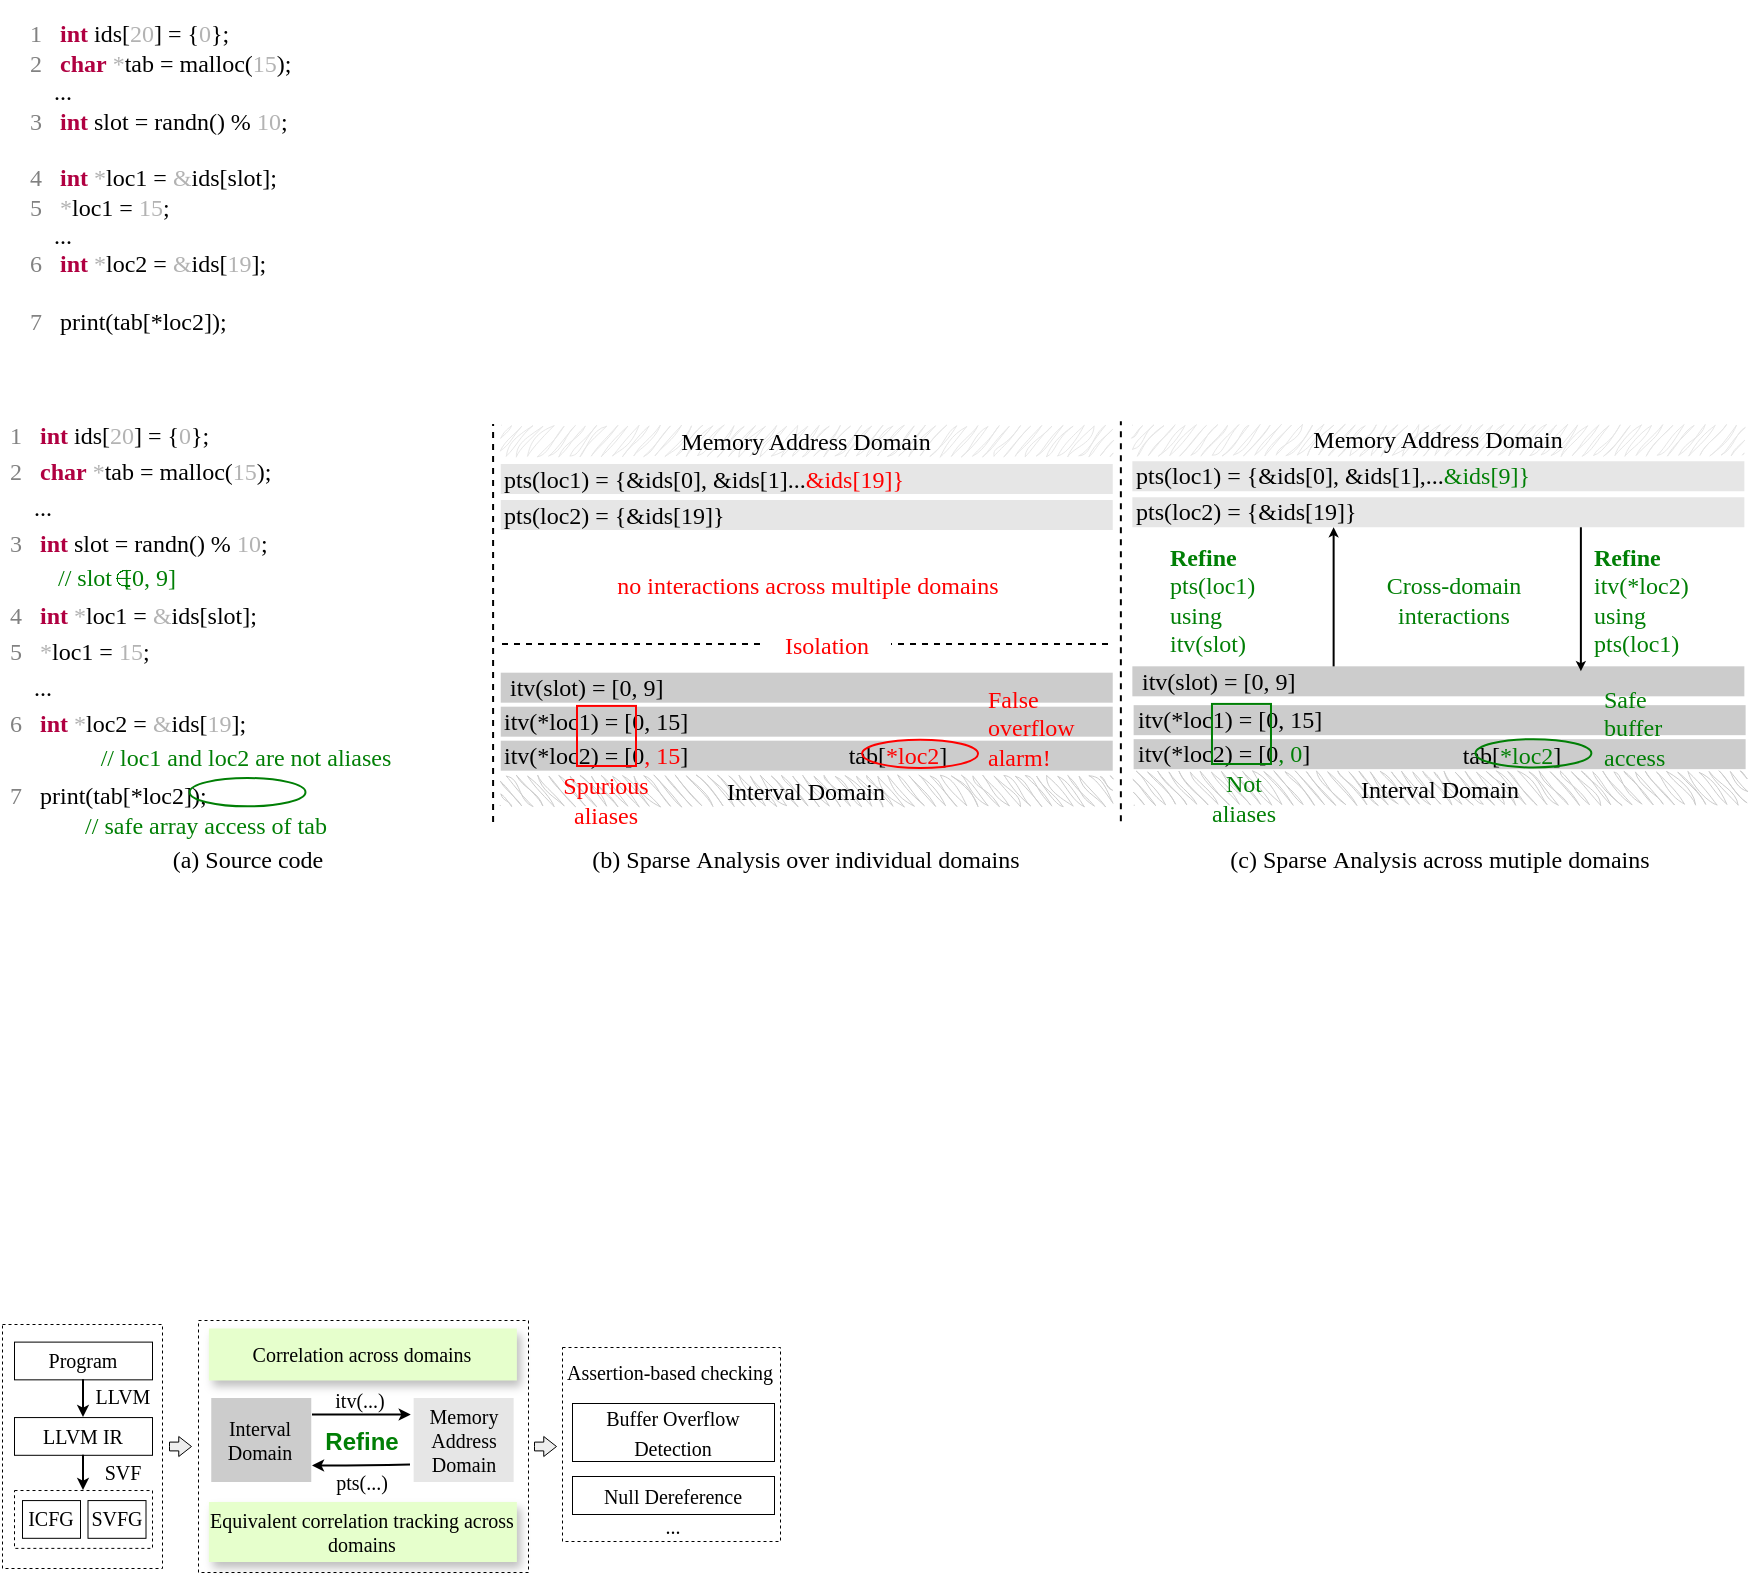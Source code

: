 <mxfile version="21.5.0" type="device" pages="2">
  <diagram name="introduction" id="lZCh2zKxhORDItXjr9Fz">
    <mxGraphModel dx="1195" dy="697" grid="1" gridSize="10" guides="1" tooltips="1" connect="1" arrows="1" fold="1" page="1" pageScale="1" pageWidth="827" pageHeight="1169" math="1" shadow="0">
      <root>
        <mxCell id="0" />
        <mxCell id="1" parent="0" />
        <mxCell id="obi3Gi38DOcvOk4Vvvt8-1" value="&lt;div style=&quot;text-align: left;&quot;&gt;&lt;span style=&quot;background-color: initial;&quot;&gt;&lt;font color=&quot;#000000&quot;&gt;(a) Source code&lt;/font&gt;&lt;/span&gt;&lt;/div&gt;" style="text;html=1;strokeColor=none;fillColor=none;align=center;verticalAlign=middle;whiteSpace=wrap;rounded=0;fontFamily=Fira code;fontSource=https%3A%2F%2Ffonts.googleapis.com%2Fcss%3Ffamily%3DFira%2Bcode;fontColor=#828282;" vertex="1" parent="1">
          <mxGeometry x="323.5" y="455.38" width="120" height="30" as="geometry" />
        </mxCell>
        <mxCell id="obi3Gi38DOcvOk4Vvvt8-2" value="" style="endArrow=none;dashed=1;html=1;strokeWidth=1;rounded=0;fontFamily=Fira code;fontSource=https%3A%2F%2Ffonts.googleapis.com%2Fcss%3Ffamily%3DFira%2Bcode;fontColor=#828282;endSize=4;" edge="1" parent="1">
          <mxGeometry width="50" height="50" relative="1" as="geometry">
            <mxPoint x="506.55" y="451" as="sourcePoint" />
            <mxPoint x="506.55" y="252" as="targetPoint" />
          </mxGeometry>
        </mxCell>
        <mxCell id="obi3Gi38DOcvOk4Vvvt8-3" value="" style="endArrow=none;html=1;rounded=0;fontColor=#FF0000;endSize=2;dashed=1;fontFamily=Fira code;fontSource=https%3A%2F%2Ffonts.googleapis.com%2Fcss%3Ffamily%3DFira%2Bcode;" edge="1" parent="1">
          <mxGeometry width="50" height="50" relative="1" as="geometry">
            <mxPoint x="511" y="362" as="sourcePoint" />
            <mxPoint x="815" y="362" as="targetPoint" />
          </mxGeometry>
        </mxCell>
        <mxCell id="obi3Gi38DOcvOk4Vvvt8-4" value="&lt;font color=&quot;#000000&quot;&gt;pts(loc2) = {&amp;amp;ids[19&lt;span style=&quot;border-color: var(--border-color);&quot;&gt;]&lt;/span&gt;&lt;font style=&quot;border-color: var(--border-color);&quot;&gt;}&lt;/font&gt;&lt;/font&gt;&lt;span style=&quot;color: rgb(0, 0, 0);&quot;&gt;&lt;br&gt;&lt;/span&gt;" style="text;html=1;strokeColor=none;fillColor=#E6E6E6;align=left;verticalAlign=middle;whiteSpace=wrap;rounded=0;fontFamily=Fira code;fontSource=https%3A%2F%2Ffonts.googleapis.com%2Fcss%3Ffamily%3DFira%2Bcode;fontColor=#828282;" vertex="1" parent="1">
          <mxGeometry x="826.18" y="288.63" width="306" height="15" as="geometry" />
        </mxCell>
        <mxCell id="obi3Gi38DOcvOk4Vvvt8-5" value="" style="endArrow=classic;html=1;rounded=0;endSize=2;exitX=0.261;exitY=-0.01;exitDx=0;exitDy=0;exitPerimeter=0;entryX=0.25;entryY=1;entryDx=0;entryDy=0;fontFamily=Fira code;fontSource=https%3A%2F%2Ffonts.googleapis.com%2Fcss%3Ffamily%3DFira%2Bcode;" edge="1" parent="1">
          <mxGeometry width="50" height="50" relative="1" as="geometry">
            <mxPoint x="926.805" y="375.62" as="sourcePoint" />
            <mxPoint x="926.812" y="303.62" as="targetPoint" />
          </mxGeometry>
        </mxCell>
        <mxCell id="obi3Gi38DOcvOk4Vvvt8-6" value="&lt;div style=&quot;&quot;&gt;&lt;span style=&quot;background-color: initial;&quot;&gt;&lt;font color=&quot;#000000&quot;&gt;(b) Sparse&amp;nbsp;&lt;/font&gt;&lt;/span&gt;&lt;span style=&quot;color: rgb(0, 0, 0); background-color: initial;&quot;&gt;Analysis over individual domains&lt;/span&gt;&lt;/div&gt;" style="text;html=1;strokeColor=none;fillColor=none;align=center;verticalAlign=middle;whiteSpace=wrap;rounded=0;fontFamily=Fira code;fontSource=https%3A%2F%2Ffonts.googleapis.com%2Fcss%3Ffamily%3DFira%2Bcode;fontColor=#828282;" vertex="1" parent="1">
          <mxGeometry x="501.37" y="455.38" width="324" height="30" as="geometry" />
        </mxCell>
        <mxCell id="obi3Gi38DOcvOk4Vvvt8-7" value="&lt;div style=&quot;&quot;&gt;&lt;span style=&quot;background-color: initial;&quot;&gt;&lt;font color=&quot;#000000&quot;&gt;(c) Sparse&amp;nbsp;&lt;/font&gt;&lt;/span&gt;&lt;span style=&quot;color: rgb(0, 0, 0); background-color: initial;&quot;&gt;Analysis across mutiple domains&lt;/span&gt;&lt;/div&gt;" style="text;html=1;strokeColor=none;fillColor=none;align=center;verticalAlign=middle;whiteSpace=wrap;rounded=0;fontFamily=Fira code;fontSource=https%3A%2F%2Ffonts.googleapis.com%2Fcss%3Ffamily%3DFira%2Bcode;fontColor=#828282;" vertex="1" parent="1">
          <mxGeometry x="822.81" y="455.38" width="314" height="30" as="geometry" />
        </mxCell>
        <mxCell id="obi3Gi38DOcvOk4Vvvt8-8" value="&lt;font data-font-src=&quot;https://fonts.googleapis.com/css?family=Fira+code&quot;&gt;Isolation&lt;/font&gt;" style="text;html=1;strokeColor=none;fillColor=#FFFFFF;align=center;verticalAlign=middle;whiteSpace=wrap;rounded=0;strokeWidth=0.5;fontColor=#FF0000;fontFamily=Fira code;fontSource=https%3A%2F%2Ffonts.googleapis.com%2Fcss%3Ffamily%3DFira%2Bcode;" vertex="1" parent="1">
          <mxGeometry x="640.74" y="355.64" width="64.52" height="14" as="geometry" />
        </mxCell>
        <mxCell id="obi3Gi38DOcvOk4Vvvt8-9" value="" style="endArrow=none;dashed=1;html=1;strokeWidth=1;rounded=0;fontFamily=Fira code;fontSource=https%3A%2F%2Ffonts.googleapis.com%2Fcss%3Ffamily%3DFira%2Bcode;fontColor=#828282;endSize=4;" edge="1" parent="1">
          <mxGeometry width="50" height="50" relative="1" as="geometry">
            <mxPoint x="820.43" y="450.62" as="sourcePoint" />
            <mxPoint x="820.43" y="250.62" as="targetPoint" />
          </mxGeometry>
        </mxCell>
        <mxCell id="obi3Gi38DOcvOk4Vvvt8-10" value="&lt;font color=&quot;#000000&quot;&gt;pts(loc1) = {&amp;amp;ids[&lt;font style=&quot;border-color: var(--border-color);&quot;&gt;0&lt;/font&gt;&lt;/font&gt;&lt;span style=&quot;border-color: var(--border-color); color: rgb(0, 0, 0);&quot;&gt;], &amp;amp;ids[1]...&lt;/span&gt;&lt;font style=&quot;border-color: var(--border-color);&quot; color=&quot;#ff0000&quot;&gt;&amp;amp;ids[19]}&lt;/font&gt;&lt;span style=&quot;color: rgb(0, 0, 0);&quot;&gt;&lt;br&gt;&lt;/span&gt;" style="text;html=1;strokeColor=none;fillColor=#E6E6E6;align=left;verticalAlign=middle;whiteSpace=wrap;rounded=0;fontFamily=Fira code;fontSource=https%3A%2F%2Ffonts.googleapis.com%2Fcss%3Ffamily%3DFira%2Bcode;fontColor=#828282;" vertex="1" parent="1">
          <mxGeometry x="510.37" y="272" width="306" height="15" as="geometry" />
        </mxCell>
        <mxCell id="obi3Gi38DOcvOk4Vvvt8-11" value="&lt;font color=&quot;#000000&quot;&gt;pts(loc1) = {&amp;amp;ids[&lt;font style=&quot;border-color: var(--border-color);&quot;&gt;0&lt;/font&gt;&lt;span style=&quot;border-color: var(--border-color);&quot;&gt;], &amp;amp;ids[1],..&lt;/span&gt;&lt;/font&gt;&lt;span style=&quot;border-color: var(--border-color); color: rgb(0, 0, 0);&quot;&gt;.&lt;/span&gt;&lt;font style=&quot;border-color: var(--border-color);&quot; color=&quot;#007f05&quot;&gt;&amp;amp;ids[9]}&lt;/font&gt;&lt;span style=&quot;color: rgb(0, 0, 0);&quot;&gt;&lt;br&gt;&lt;/span&gt;" style="text;html=1;strokeColor=none;fillColor=#E6E6E6;align=left;verticalAlign=middle;whiteSpace=wrap;rounded=0;fontFamily=Fira code;fontSource=https%3A%2F%2Ffonts.googleapis.com%2Fcss%3Ffamily%3DFira%2Bcode;fontColor=#828282;" vertex="1" parent="1">
          <mxGeometry x="826.18" y="270.62" width="306" height="15" as="geometry" />
        </mxCell>
        <mxCell id="obi3Gi38DOcvOk4Vvvt8-12" value="&lt;p style=&quot;line-height: 150%;&quot;&gt;&lt;font style=&quot;border-color: var(--border-color);&quot; color=&quot;#828282&quot;&gt;1&lt;/font&gt;&lt;font style=&quot;border-color: var(--border-color);&quot; color=&quot;#cc0066&quot;&gt;&amp;nbsp; &amp;nbsp;&lt;/font&gt;&lt;b style=&quot;border-color: var(--border-color);&quot;&gt;&lt;font style=&quot;border-color: var(--border-color);&quot; color=&quot;#b00041&quot;&gt;int&lt;/font&gt;&amp;nbsp;&lt;/b&gt;ids[&lt;font style=&quot;border-color: var(--border-color);&quot; color=&quot;#b3b3b3&quot;&gt;20&lt;/font&gt;] = {&lt;font style=&quot;border-color: var(--border-color);&quot; color=&quot;#b3b3b3&quot;&gt;0&lt;/font&gt;};&lt;br style=&quot;border-color: var(--border-color);&quot;&gt;&lt;font style=&quot;border-color: var(--border-color);&quot; color=&quot;#828282&quot;&gt;2&lt;/font&gt;&amp;nbsp; &amp;nbsp;&lt;b style=&quot;border-color: var(--border-color); color: rgb(176, 0, 65);&quot;&gt;char&lt;/b&gt;&amp;nbsp;&lt;font style=&quot;border-color: var(--border-color);&quot; color=&quot;#b3b3b3&quot;&gt;*&lt;/font&gt;tab = malloc(&lt;font style=&quot;border-color: var(--border-color);&quot; color=&quot;#b3b3b3&quot;&gt;15&lt;/font&gt;);&lt;br style=&quot;border-color: var(--border-color);&quot;&gt;&amp;nbsp; &amp;nbsp; ...&lt;br style=&quot;border-color: var(--border-color);&quot;&gt;&lt;font style=&quot;border-color: var(--border-color);&quot; color=&quot;#828282&quot;&gt;3&lt;/font&gt;&lt;font style=&quot;border-color: var(--border-color);&quot; color=&quot;#cc0066&quot;&gt;&amp;nbsp; &amp;nbsp;&lt;/font&gt;&lt;font style=&quot;border-color: var(--border-color);&quot; color=&quot;#b00041&quot;&gt;&lt;b style=&quot;border-color: var(--border-color);&quot;&gt;int&lt;/b&gt;&lt;/font&gt;&amp;nbsp;slot = randn() %&amp;nbsp;&lt;font style=&quot;border-color: var(--border-color);&quot; color=&quot;#b3b3b3&quot;&gt;10&lt;/font&gt;;&lt;br style=&quot;border-color: var(--border-color);&quot;&gt;&lt;br style=&quot;border-color: var(--border-color);&quot;&gt;&lt;font style=&quot;border-color: var(--border-color);&quot; color=&quot;#808080&quot;&gt;4&lt;/font&gt;&amp;nbsp; &amp;nbsp;&lt;font style=&quot;border-color: var(--border-color);&quot; color=&quot;#b00041&quot;&gt;&lt;b style=&quot;border-color: var(--border-color);&quot;&gt;int&lt;/b&gt;&lt;/font&gt;&amp;nbsp;&lt;font style=&quot;border-color: var(--border-color);&quot; color=&quot;#b3b3b3&quot;&gt;*&lt;/font&gt;loc1 =&amp;nbsp;&lt;font style=&quot;border-color: var(--border-color);&quot; color=&quot;#b3b3b3&quot;&gt;&amp;amp;&lt;/font&gt;ids[slot];&lt;br style=&quot;border-color: var(--border-color);&quot;&gt;&lt;font style=&quot;border-color: var(--border-color);&quot; color=&quot;#828282&quot;&gt;5&lt;/font&gt;&amp;nbsp; &amp;nbsp;&lt;font style=&quot;border-color: var(--border-color);&quot; color=&quot;#b3b3b3&quot;&gt;*&lt;/font&gt;loc1 =&amp;nbsp;&lt;font style=&quot;border-color: var(--border-color);&quot; color=&quot;#b3b3b3&quot;&gt;15&lt;/font&gt;;&lt;br style=&quot;border-color: var(--border-color);&quot;&gt;&amp;nbsp;&amp;nbsp;&amp;nbsp; ...&lt;br style=&quot;border-color: var(--border-color);&quot;&gt;&lt;font style=&quot;border-color: var(--border-color);&quot; color=&quot;#828282&quot;&gt;6&amp;nbsp;&lt;/font&gt;&amp;nbsp;&amp;nbsp;&lt;font style=&quot;border-color: var(--border-color);&quot; color=&quot;#b00041&quot;&gt;&lt;b style=&quot;border-color: var(--border-color);&quot;&gt;int&lt;/b&gt;&lt;/font&gt;&amp;nbsp;&lt;font style=&quot;border-color: var(--border-color);&quot; color=&quot;#b3b3b3&quot;&gt;*&lt;/font&gt;loc2 =&amp;nbsp;&lt;font style=&quot;border-color: var(--border-color);&quot; color=&quot;#b3b3b3&quot;&gt;&amp;amp;&lt;/font&gt;ids[&lt;font style=&quot;border-color: var(--border-color);&quot; color=&quot;#b3b3b3&quot;&gt;19&lt;/font&gt;];&amp;nbsp;&lt;br style=&quot;border-color: var(--border-color);&quot;&gt;&lt;br style=&quot;border-color: var(--border-color);&quot;&gt;&lt;font style=&quot;border-color: var(--border-color);&quot; color=&quot;#828282&quot;&gt;7&amp;nbsp;&lt;/font&gt;&amp;nbsp;&amp;nbsp;print(tab[*loc2]);&amp;nbsp;&amp;nbsp;&lt;br&gt;&lt;/p&gt;" style="text;html=1;strokeColor=none;fillColor=none;align=left;verticalAlign=middle;whiteSpace=wrap;rounded=0;fontFamily=Fira code;fontSource=https%3A%2F%2Ffonts.googleapis.com%2Fcss%3Ffamily%3DFira%2Bcode;" vertex="1" parent="1">
          <mxGeometry x="263" y="250" width="210" height="194" as="geometry" />
        </mxCell>
        <mxCell id="obi3Gi38DOcvOk4Vvvt8-13" value="&lt;font data-font-src=&quot;https://fonts.googleapis.com/css?family=Fira+code&quot;&gt;Memory Address Domain&lt;/font&gt;" style="text;html=1;strokeColor=none;fillColor=#E6E6E6;align=center;verticalAlign=middle;whiteSpace=wrap;rounded=0;fontFamily=Fira code;fontSource=https%3A%2F%2Ffonts.googleapis.com%2Fcss%3Ffamily%3DFira%2Bcode;shadow=0;glass=0;sketch=1;curveFitting=1;jiggle=2;" vertex="1" parent="1">
          <mxGeometry x="510.37" y="253" width="306" height="15" as="geometry" />
        </mxCell>
        <mxCell id="obi3Gi38DOcvOk4Vvvt8-14" value="&lt;font data-font-src=&quot;https://fonts.googleapis.com/css?family=Fira+code&quot;&gt;Memory Address Domain&lt;/font&gt;" style="text;html=1;strokeColor=none;fillColor=#E6E6E6;align=center;verticalAlign=middle;whiteSpace=wrap;rounded=0;fontFamily=Fira code;fontSource=https%3A%2F%2Ffonts.googleapis.com%2Fcss%3Ffamily%3DFira%2Bcode;shadow=0;sketch=1;curveFitting=1;jiggle=2;" vertex="1" parent="1">
          <mxGeometry x="826.18" y="252.62" width="306" height="15" as="geometry" />
        </mxCell>
        <mxCell id="obi3Gi38DOcvOk4Vvvt8-15" value="&lt;font color=&quot;#000000&quot;&gt;pts(loc2) = {&amp;amp;ids[19&lt;span style=&quot;border-color: var(--border-color);&quot;&gt;]&lt;/span&gt;&lt;font style=&quot;border-color: var(--border-color);&quot;&gt;}&lt;/font&gt;&lt;/font&gt;&lt;span style=&quot;color: rgb(0, 0, 0);&quot;&gt;&lt;br&gt;&lt;/span&gt;" style="text;html=1;strokeColor=none;fillColor=#E6E6E6;align=left;verticalAlign=middle;whiteSpace=wrap;rounded=0;fontFamily=Fira code;fontSource=https%3A%2F%2Ffonts.googleapis.com%2Fcss%3Ffamily%3DFira%2Bcode;fontColor=#828282;" vertex="1" parent="1">
          <mxGeometry x="510.37" y="290.01" width="306" height="15" as="geometry" />
        </mxCell>
        <mxCell id="obi3Gi38DOcvOk4Vvvt8-16" value="&lt;font data-font-src=&quot;https://fonts.googleapis.com/css?family=Fira+code&quot;&gt;Interval Domain&lt;/font&gt;" style="text;html=1;strokeColor=none;fillColor=#CCCCCC;align=center;verticalAlign=middle;whiteSpace=wrap;rounded=0;fontFamily=Fira code;fontSource=https%3A%2F%2Ffonts.googleapis.com%2Fcss%3Ffamily%3DFira%2Bcode;flipV=1;shadow=0;sketch=1;curveFitting=1;jiggle=2;gradientColor=none;" vertex="1" parent="1">
          <mxGeometry x="510.37" y="428.05" width="306" height="15" as="geometry" />
        </mxCell>
        <mxCell id="obi3Gi38DOcvOk4Vvvt8-17" value="&lt;div style=&quot;&quot;&gt;&lt;span style=&quot;color: rgb(0, 0, 0);&quot;&gt;&amp;nbsp;itv(slot&lt;/span&gt;&lt;span style=&quot;color: rgb(0, 0, 0);&quot;&gt;)&lt;/span&gt;&lt;span style=&quot;background-color: initial;&quot;&gt;&lt;font color=&quot;#000000&quot;&gt;&amp;nbsp;=&amp;nbsp;&lt;/font&gt;&lt;/span&gt;&lt;span style=&quot;color: rgb(0, 0, 0); background-color: initial;&quot;&gt;[0, 9]&lt;/span&gt;&lt;/div&gt;" style="text;html=1;strokeColor=none;fillColor=#CCCCCC;align=left;verticalAlign=middle;whiteSpace=wrap;rounded=0;fontFamily=Fira code;fontSource=https%3A%2F%2Ffonts.googleapis.com%2Fcss%3Ffamily%3DFira%2Bcode;fontColor=#828282;container=0;flipV=1;" vertex="1" parent="1">
          <mxGeometry x="510.37" y="376.34" width="306" height="15" as="geometry" />
        </mxCell>
        <mxCell id="obi3Gi38DOcvOk4Vvvt8-18" value="&lt;div style=&quot;&quot;&gt;&lt;span style=&quot;color: rgb(0, 0, 0);&quot;&gt;itv(*loc1&lt;/span&gt;&lt;span style=&quot;color: rgb(0, 0, 0);&quot;&gt;)&lt;/span&gt;&lt;span style=&quot;background-color: initial;&quot;&gt;&lt;font color=&quot;#000000&quot;&gt;&amp;nbsp;=&amp;nbsp;&lt;/font&gt;&lt;/span&gt;&lt;span style=&quot;color: rgb(0, 0, 0); background-color: initial;&quot;&gt;[0, 15]&lt;/span&gt;&lt;/div&gt;" style="text;html=1;strokeColor=none;fillColor=#CCCCCC;align=left;verticalAlign=middle;whiteSpace=wrap;rounded=0;fontFamily=Fira code;fontSource=https%3A%2F%2Ffonts.googleapis.com%2Fcss%3Ffamily%3DFira%2Bcode;fontColor=#828282;container=0;flipV=1;" vertex="1" parent="1">
          <mxGeometry x="510.37" y="393.34" width="306" height="15" as="geometry" />
        </mxCell>
        <mxCell id="obi3Gi38DOcvOk4Vvvt8-19" value="&lt;div style=&quot;&quot;&gt;&lt;span style=&quot;color: rgb(0, 0, 0);&quot;&gt;itv(*loc2&lt;/span&gt;&lt;span style=&quot;color: rgb(0, 0, 0);&quot;&gt;)&lt;/span&gt;&lt;span style=&quot;background-color: initial;&quot;&gt;&lt;font color=&quot;#000000&quot;&gt;&amp;nbsp;=&amp;nbsp;&lt;/font&gt;&lt;/span&gt;&lt;span style=&quot;color: rgb(0, 0, 0); background-color: initial;&quot;&gt;[0&lt;/span&gt;&lt;span style=&quot;background-color: initial;&quot;&gt;&lt;font color=&quot;#ff0000&quot;&gt;, 15&lt;/font&gt;&lt;/span&gt;&lt;span style=&quot;color: rgb(0, 0, 0); background-color: initial;&quot;&gt;]&lt;/span&gt;&lt;/div&gt;" style="text;html=1;strokeColor=none;fillColor=#CCCCCC;align=left;verticalAlign=middle;whiteSpace=wrap;rounded=0;fontFamily=Fira code;fontSource=https%3A%2F%2Ffonts.googleapis.com%2Fcss%3Ffamily%3DFira%2Bcode;fontColor=#828282;container=0;flipV=1;" vertex="1" parent="1">
          <mxGeometry x="510.37" y="410.34" width="306" height="15" as="geometry" />
        </mxCell>
        <mxCell id="obi3Gi38DOcvOk4Vvvt8-20" value="&lt;font data-font-src=&quot;https://fonts.googleapis.com/css?family=Fira+code&quot;&gt;Interval Domain&lt;/font&gt;" style="text;html=1;strokeColor=none;fillColor=#CCCCCC;align=center;verticalAlign=middle;whiteSpace=wrap;rounded=0;fontFamily=Fira code;fontSource=https%3A%2F%2Ffonts.googleapis.com%2Fcss%3Ffamily%3DFira%2Bcode;flipV=1;shadow=0;sketch=1;curveFitting=1;jiggle=2;" vertex="1" parent="1">
          <mxGeometry x="826.81" y="427.29" width="306" height="15" as="geometry" />
        </mxCell>
        <mxCell id="obi3Gi38DOcvOk4Vvvt8-21" value="&lt;div style=&quot;&quot;&gt;&lt;span style=&quot;color: rgb(0, 0, 0);&quot;&gt;&amp;nbsp;itv(slot&lt;/span&gt;&lt;span style=&quot;color: rgb(0, 0, 0);&quot;&gt;)&lt;/span&gt;&lt;span style=&quot;background-color: initial;&quot;&gt;&lt;font color=&quot;#000000&quot;&gt;&amp;nbsp;=&amp;nbsp;&lt;/font&gt;&lt;/span&gt;&lt;span style=&quot;color: rgb(0, 0, 0); background-color: initial;&quot;&gt;[0, 9]&lt;/span&gt;&lt;/div&gt;" style="text;html=1;strokeColor=none;fillColor=#CCCCCC;align=left;verticalAlign=middle;whiteSpace=wrap;rounded=0;fontFamily=Fira code;fontSource=https%3A%2F%2Ffonts.googleapis.com%2Fcss%3Ffamily%3DFira%2Bcode;fontColor=#828282;container=0;flipV=1;" vertex="1" parent="1">
          <mxGeometry x="826.18" y="373.16" width="306" height="15" as="geometry" />
        </mxCell>
        <mxCell id="obi3Gi38DOcvOk4Vvvt8-22" value="&lt;div style=&quot;&quot;&gt;&lt;span style=&quot;color: rgb(0, 0, 0);&quot;&gt;itv(*loc1&lt;/span&gt;&lt;span style=&quot;color: rgb(0, 0, 0);&quot;&gt;)&lt;/span&gt;&lt;span style=&quot;background-color: initial;&quot;&gt;&lt;font color=&quot;#000000&quot;&gt;&amp;nbsp;=&amp;nbsp;&lt;/font&gt;&lt;/span&gt;&lt;span style=&quot;color: rgb(0, 0, 0); background-color: initial;&quot;&gt;[0, 15]&lt;/span&gt;&lt;/div&gt;" style="text;html=1;strokeColor=none;fillColor=#CCCCCC;align=left;verticalAlign=middle;whiteSpace=wrap;rounded=0;fontFamily=Fira code;fontSource=https%3A%2F%2Ffonts.googleapis.com%2Fcss%3Ffamily%3DFira%2Bcode;fontColor=#828282;container=0;flipV=1;" vertex="1" parent="1">
          <mxGeometry x="826.81" y="392.58" width="306" height="15" as="geometry" />
        </mxCell>
        <mxCell id="obi3Gi38DOcvOk4Vvvt8-23" value="&lt;div style=&quot;&quot;&gt;&lt;span style=&quot;color: rgb(0, 0, 0);&quot;&gt;itv(*loc2&lt;/span&gt;&lt;span style=&quot;color: rgb(0, 0, 0);&quot;&gt;)&lt;/span&gt;&lt;span style=&quot;background-color: initial;&quot;&gt;&lt;font color=&quot;#000000&quot;&gt;&amp;nbsp;=&amp;nbsp;&lt;/font&gt;&lt;/span&gt;&lt;span style=&quot;color: rgb(0, 0, 0); background-color: initial;&quot;&gt;[0&lt;/span&gt;&lt;span style=&quot;background-color: initial;&quot;&gt;&lt;font color=&quot;#007f05&quot;&gt;, 0&lt;/font&gt;&lt;/span&gt;&lt;span style=&quot;color: rgb(0, 0, 0); background-color: initial;&quot;&gt;]&lt;/span&gt;&lt;/div&gt;" style="text;html=1;strokeColor=none;fillColor=#CCCCCC;align=left;verticalAlign=middle;whiteSpace=wrap;rounded=0;fontFamily=Fira code;fontSource=https%3A%2F%2Ffonts.googleapis.com%2Fcss%3Ffamily%3DFira%2Bcode;fontColor=#828282;container=0;flipV=1;" vertex="1" parent="1">
          <mxGeometry x="826.81" y="409.58" width="306" height="15" as="geometry" />
        </mxCell>
        <mxCell id="obi3Gi38DOcvOk4Vvvt8-24" value="&lt;div style=&quot;&quot;&gt;&lt;font color=&quot;#007f05&quot;&gt;Refine &lt;span style=&quot;font-weight: normal;&quot;&gt;pts(loc1)&lt;/span&gt;&lt;/font&gt;&lt;/div&gt;&lt;div style=&quot;&quot;&gt;&lt;font style=&quot;font-weight: normal;&quot; color=&quot;#007f05&quot;&gt;using&lt;/font&gt;&lt;/div&gt;&lt;div style=&quot;&quot;&gt;&lt;font style=&quot;font-weight: normal;&quot; color=&quot;#007f05&quot;&gt;itv(slot)&lt;/font&gt;&lt;/div&gt;" style="text;html=1;strokeColor=none;fillColor=none;align=left;verticalAlign=middle;whiteSpace=wrap;rounded=0;fontFamily=Fira code;fontSource=https%3A%2F%2Ffonts.googleapis.com%2Fcss%3Ffamily%3DFira%2Bcode;fontColor=#828282;fontStyle=1" vertex="1" parent="1">
          <mxGeometry x="842.81" y="309.87" width="66.68" height="59.39" as="geometry" />
        </mxCell>
        <mxCell id="obi3Gi38DOcvOk4Vvvt8-25" value="" style="endArrow=none;html=1;rounded=0;endSize=2;exitX=0.261;exitY=-0.01;exitDx=0;exitDy=0;exitPerimeter=0;entryX=0.25;entryY=1;entryDx=0;entryDy=0;fontFamily=Fira code;fontSource=https%3A%2F%2Ffonts.googleapis.com%2Fcss%3Ffamily%3DFira%2Bcode;startArrow=classic;startFill=1;startSize=2;endFill=0;" edge="1" parent="1">
          <mxGeometry width="50" height="50" relative="1" as="geometry">
            <mxPoint x="1050.43" y="375.57" as="sourcePoint" />
            <mxPoint x="1050.438" y="303.57" as="targetPoint" />
          </mxGeometry>
        </mxCell>
        <mxCell id="obi3Gi38DOcvOk4Vvvt8-26" value="&lt;div style=&quot;&quot;&gt;&lt;font color=&quot;#007f05&quot;&gt;Refine &lt;span style=&quot;font-weight: normal;&quot;&gt;itv(*loc2)&lt;/span&gt;&lt;/font&gt;&lt;/div&gt;&lt;div style=&quot;&quot;&gt;&lt;font style=&quot;font-weight: normal;&quot; color=&quot;#007f05&quot;&gt;using&lt;/font&gt;&lt;/div&gt;&lt;div style=&quot;&quot;&gt;&lt;font style=&quot;font-weight: normal;&quot; color=&quot;#007f05&quot;&gt;pts(loc1)&lt;/font&gt;&lt;/div&gt;" style="text;html=1;strokeColor=none;fillColor=none;align=left;verticalAlign=middle;whiteSpace=wrap;rounded=0;fontFamily=Fira code;fontSource=https%3A%2F%2Ffonts.googleapis.com%2Fcss%3Ffamily%3DFira%2Bcode;fontColor=#828282;fontStyle=1" vertex="1" parent="1">
          <mxGeometry x="1055.43" y="309.87" width="66.68" height="59.39" as="geometry" />
        </mxCell>
        <mxCell id="obi3Gi38DOcvOk4Vvvt8-27" value="&lt;font data-font-src=&quot;https://fonts.googleapis.com/css?family=Fira+code&quot;&gt;Cross-domain interactions&lt;/font&gt;" style="text;html=1;strokeColor=none;fillColor=none;align=center;verticalAlign=middle;whiteSpace=wrap;rounded=0;strokeWidth=0.5;fontColor=#007F05;fontFamily=Fira code;fontSource=https%3A%2F%2Ffonts.googleapis.com%2Fcss%3Ffamily%3DFira%2Bcode;" vertex="1" parent="1">
          <mxGeometry x="937.18" y="332.57" width="100" height="14" as="geometry" />
        </mxCell>
        <mxCell id="obi3Gi38DOcvOk4Vvvt8-28" value="no interactions across multiple domains" style="text;html=1;strokeColor=none;fillColor=none;align=center;verticalAlign=middle;whiteSpace=wrap;rounded=0;fontFamily=Fira code;fontSource=https%3A%2F%2Ffonts.googleapis.com%2Fcss%3Ffamily%3DFira%2Bcode;fontColor=#FF0000;" vertex="1" parent="1">
          <mxGeometry x="519.37" y="322.99" width="290" height="19.96" as="geometry" />
        </mxCell>
        <mxCell id="obi3Gi38DOcvOk4Vvvt8-29" value="&lt;font color=&quot;#007f05&quot; data-font-src=&quot;https://fonts.googleapis.com/css?family=Fira+code&quot; face=&quot;Fira code&quot;&gt;// loc1 and loc2 are not aliases&lt;/font&gt;" style="rounded=0;whiteSpace=wrap;html=1;strokeColor=none;fillColor=none;shadow=0;glass=0;" vertex="1" parent="1">
          <mxGeometry x="260" y="411.1" width="245.5" height="15" as="geometry" />
        </mxCell>
        <mxCell id="obi3Gi38DOcvOk4Vvvt8-30" value="&lt;font color=&quot;#007f05&quot; data-font-src=&quot;https://fonts.googleapis.com/css?family=Fira+code&quot; face=&quot;Fira code&quot;&gt;// safe array access of tab&lt;/font&gt;" style="rounded=0;whiteSpace=wrap;html=1;strokeColor=none;fillColor=none;" vertex="1" parent="1">
          <mxGeometry x="260" y="445.38" width="205.51" height="15" as="geometry" />
        </mxCell>
        <mxCell id="obi3Gi38DOcvOk4Vvvt8-31" value="" style="rounded=0;whiteSpace=wrap;html=1;strokeColor=#FF0000;fillColor=none;" vertex="1" parent="1">
          <mxGeometry x="548.5" y="392.96" width="29.5" height="30.04" as="geometry" />
        </mxCell>
        <mxCell id="obi3Gi38DOcvOk4Vvvt8-32" value="Spurious&lt;br&gt;aliases" style="text;html=1;strokeColor=none;fillColor=none;align=center;verticalAlign=middle;whiteSpace=wrap;rounded=0;fontFamily=Fira code;fontSource=https%3A%2F%2Ffonts.googleapis.com%2Fcss%3Ffamily%3DFira%2Bcode;fontColor=#FF0000;" vertex="1" parent="1">
          <mxGeometry x="537.85" y="428.05" width="50" height="23.02" as="geometry" />
        </mxCell>
        <mxCell id="obi3Gi38DOcvOk4Vvvt8-33" value="" style="rounded=0;whiteSpace=wrap;html=1;strokeColor=#007F05;fillColor=none;" vertex="1" parent="1">
          <mxGeometry x="865.99" y="391.96" width="29.5" height="30.04" as="geometry" />
        </mxCell>
        <mxCell id="obi3Gi38DOcvOk4Vvvt8-34" value="&lt;font color=&quot;#007f05&quot;&gt;Not&lt;br&gt;aliases&lt;/font&gt;" style="text;html=1;strokeColor=none;fillColor=none;align=center;verticalAlign=middle;whiteSpace=wrap;rounded=0;fontFamily=Fira code;fontSource=https%3A%2F%2Ffonts.googleapis.com%2Fcss%3Ffamily%3DFira%2Bcode;fontColor=#FF0000;" vertex="1" parent="1">
          <mxGeometry x="856.81" y="427.98" width="50" height="23.02" as="geometry" />
        </mxCell>
        <mxCell id="obi3Gi38DOcvOk4Vvvt8-35" value="" style="ellipse;whiteSpace=wrap;html=1;fillColor=none;strokeColor=#007F05;" vertex="1" parent="1">
          <mxGeometry x="354.8" y="429" width="57.94" height="14.16" as="geometry" />
        </mxCell>
        <mxCell id="obi3Gi38DOcvOk4Vvvt8-36" value="&lt;font color=&quot;#007f05&quot; data-font-src=&quot;https://fonts.googleapis.com/css?family=Fira+code&quot; face=&quot;Fira code&quot;&gt;// slot&amp;nbsp; [0, 9]&lt;/font&gt;" style="rounded=0;whiteSpace=wrap;html=1;strokeColor=none;fillColor=none;container=0;" vertex="1" parent="1">
          <mxGeometry x="261" y="321" width="115" height="15" as="geometry" />
        </mxCell>
        <mxCell id="obi3Gi38DOcvOk4Vvvt8-37" value="$$\in$$" style="text;html=1;strokeColor=none;fillColor=none;align=center;verticalAlign=middle;whiteSpace=wrap;rounded=0;fontColor=#007F05;container=0;" vertex="1" parent="1">
          <mxGeometry x="309" y="322" width="26" height="12.37" as="geometry" />
        </mxCell>
        <mxCell id="obi3Gi38DOcvOk4Vvvt8-38" value="False &lt;br&gt;overflow alarm!" style="text;html=1;strokeColor=none;fillColor=none;align=left;verticalAlign=middle;whiteSpace=wrap;rounded=0;fontFamily=Fira code;fontSource=https%3A%2F%2Ffonts.googleapis.com%2Fcss%3Ffamily%3DFira%2Bcode;fontColor=#FF0000;" vertex="1" parent="1">
          <mxGeometry x="752" y="380.94" width="69.81" height="47.11" as="geometry" />
        </mxCell>
        <mxCell id="obi3Gi38DOcvOk4Vvvt8-39" value="&lt;font data-font-src=&quot;https://fonts.googleapis.com/css?family=Fira+code&quot; face=&quot;Fira code&quot;&gt;tab[&lt;font color=&quot;#ff0000&quot;&gt;*loc2&lt;/font&gt;]&lt;/font&gt;" style="text;html=1;strokeColor=none;fillColor=none;align=center;verticalAlign=middle;whiteSpace=wrap;rounded=0;" vertex="1" parent="1">
          <mxGeometry x="669" y="402.6" width="80" height="30" as="geometry" />
        </mxCell>
        <mxCell id="obi3Gi38DOcvOk4Vvvt8-40" value="&lt;font color=&quot;#007f05&quot;&gt;Safe &lt;br&gt;buffer &lt;br&gt;access&lt;/font&gt;" style="text;html=1;strokeColor=none;fillColor=none;align=left;verticalAlign=middle;whiteSpace=wrap;rounded=0;fontFamily=Fira code;fontSource=https%3A%2F%2Ffonts.googleapis.com%2Fcss%3Ffamily%3DFira%2Bcode;fontColor=#FF0000;" vertex="1" parent="1">
          <mxGeometry x="1060" y="390.89" width="64" height="27.11" as="geometry" />
        </mxCell>
        <mxCell id="obi3Gi38DOcvOk4Vvvt8-41" value="&lt;font data-font-src=&quot;https://fonts.googleapis.com/css?family=Fira+code&quot; face=&quot;Fira code&quot;&gt;tab[&lt;font color=&quot;#007f05&quot;&gt;*loc2&lt;/font&gt;]&lt;/font&gt;" style="text;html=1;strokeColor=none;fillColor=none;align=center;verticalAlign=middle;whiteSpace=wrap;rounded=0;" vertex="1" parent="1">
          <mxGeometry x="975.68" y="403" width="80" height="30" as="geometry" />
        </mxCell>
        <mxCell id="obi3Gi38DOcvOk4Vvvt8-42" value="" style="ellipse;whiteSpace=wrap;html=1;fillColor=none;strokeColor=#FF0000;" vertex="1" parent="1">
          <mxGeometry x="691.06" y="409.84" width="57.94" height="14.16" as="geometry" />
        </mxCell>
        <mxCell id="obi3Gi38DOcvOk4Vvvt8-43" value="" style="ellipse;whiteSpace=wrap;html=1;fillColor=none;strokeColor=#007F05;" vertex="1" parent="1">
          <mxGeometry x="997.74" y="409.58" width="57.94" height="14.16" as="geometry" />
        </mxCell>
        <mxCell id="obi3Gi38DOcvOk4Vvvt8-44" value="" style="group" vertex="1" connectable="0" parent="1">
          <mxGeometry x="261" y="702" width="80" height="122" as="geometry" />
        </mxCell>
        <mxCell id="obi3Gi38DOcvOk4Vvvt8-45" value="" style="rounded=0;whiteSpace=wrap;html=1;fillColor=none;dashed=1;strokeWidth=0.5;" vertex="1" parent="obi3Gi38DOcvOk4Vvvt8-44">
          <mxGeometry width="80" height="122" as="geometry" />
        </mxCell>
        <mxCell id="obi3Gi38DOcvOk4Vvvt8-46" value="&lt;font style=&quot;font-size: 10px;&quot;&gt;Program&lt;/font&gt;" style="rounded=0;whiteSpace=wrap;html=1;strokeColor=default;strokeWidth=0.5;fontFamily=Fira code;fontSource=https%3A%2F%2Ffonts.googleapis.com%2Fcss%3Ffamily%3DFira%2Bcode;shadow=0;glass=0;sketch=0;" vertex="1" parent="obi3Gi38DOcvOk4Vvvt8-44">
          <mxGeometry x="6" y="8.804" width="69" height="18.866" as="geometry" />
        </mxCell>
        <mxCell id="obi3Gi38DOcvOk4Vvvt8-47" value="&lt;font style=&quot;font-size: 10px;&quot;&gt;LLVM IR&lt;/font&gt;" style="rounded=0;whiteSpace=wrap;html=1;strokeColor=default;strokeWidth=0.5;fontFamily=Fira code;fontSource=https%3A%2F%2Ffonts.googleapis.com%2Fcss%3Ffamily%3DFira%2Bcode;shadow=0;glass=0;sketch=0;" vertex="1" parent="obi3Gi38DOcvOk4Vvvt8-44">
          <mxGeometry x="6" y="46.536" width="69" height="18.866" as="geometry" />
        </mxCell>
        <mxCell id="obi3Gi38DOcvOk4Vvvt8-48" style="edgeStyle=orthogonalEdgeStyle;rounded=0;orthogonalLoop=1;jettySize=auto;html=1;exitX=0.5;exitY=1;exitDx=0;exitDy=0;entryX=0.5;entryY=0;entryDx=0;entryDy=0;endSize=3;" edge="1" parent="obi3Gi38DOcvOk4Vvvt8-44" source="obi3Gi38DOcvOk4Vvvt8-46" target="obi3Gi38DOcvOk4Vvvt8-47">
          <mxGeometry relative="1" as="geometry" />
        </mxCell>
        <mxCell id="obi3Gi38DOcvOk4Vvvt8-49" value="&lt;font style=&quot;font-size: 10px;&quot; data-font-src=&quot;https://fonts.googleapis.com/css?family=Fira+code&quot; face=&quot;Fira code&quot;&gt;LLVM&lt;/font&gt;" style="text;html=1;strokeColor=none;fillColor=none;align=center;verticalAlign=middle;whiteSpace=wrap;rounded=0;flipH=0;" vertex="1" parent="obi3Gi38DOcvOk4Vvvt8-44">
          <mxGeometry x="41.5" y="23.155" width="37" height="25.155" as="geometry" />
        </mxCell>
        <mxCell id="obi3Gi38DOcvOk4Vvvt8-50" value="" style="group" vertex="1" connectable="0" parent="obi3Gi38DOcvOk4Vvvt8-44">
          <mxGeometry x="6" y="83.01" width="69" height="28.928" as="geometry" />
        </mxCell>
        <mxCell id="obi3Gi38DOcvOk4Vvvt8-51" value="" style="rounded=0;whiteSpace=wrap;html=1;dashed=1;fillColor=none;strokeWidth=0.5;" vertex="1" parent="obi3Gi38DOcvOk4Vvvt8-50">
          <mxGeometry width="69" height="28.928" as="geometry" />
        </mxCell>
        <mxCell id="obi3Gi38DOcvOk4Vvvt8-52" value="&lt;font style=&quot;font-size: 10px;&quot;&gt;ICFG&lt;/font&gt;" style="rounded=0;whiteSpace=wrap;html=1;strokeColor=default;strokeWidth=0.5;fontFamily=Fira code;fontSource=https%3A%2F%2Ffonts.googleapis.com%2Fcss%3Ffamily%3DFira%2Bcode;shadow=0;glass=0;sketch=0;" vertex="1" parent="obi3Gi38DOcvOk4Vvvt8-50">
          <mxGeometry x="4" y="5.031" width="29" height="18.866" as="geometry" />
        </mxCell>
        <mxCell id="obi3Gi38DOcvOk4Vvvt8-53" value="&lt;font style=&quot;font-size: 10px;&quot;&gt;SVFG&lt;/font&gt;" style="rounded=0;whiteSpace=wrap;html=1;strokeColor=default;strokeWidth=0.5;fontFamily=Fira code;fontSource=https%3A%2F%2Ffonts.googleapis.com%2Fcss%3Ffamily%3DFira%2Bcode;shadow=0;glass=0;sketch=0;" vertex="1" parent="obi3Gi38DOcvOk4Vvvt8-50">
          <mxGeometry x="36.75" y="5.031" width="29" height="18.866" as="geometry" />
        </mxCell>
        <mxCell id="obi3Gi38DOcvOk4Vvvt8-54" style="edgeStyle=orthogonalEdgeStyle;rounded=0;orthogonalLoop=1;jettySize=auto;html=1;exitX=0.5;exitY=1;exitDx=0;exitDy=0;entryX=0.5;entryY=0;entryDx=0;entryDy=0;endSize=3;" edge="1" parent="obi3Gi38DOcvOk4Vvvt8-44" source="obi3Gi38DOcvOk4Vvvt8-47" target="obi3Gi38DOcvOk4Vvvt8-51">
          <mxGeometry relative="1" as="geometry" />
        </mxCell>
        <mxCell id="obi3Gi38DOcvOk4Vvvt8-55" value="&lt;font style=&quot;font-size: 10px;&quot; data-font-src=&quot;https://fonts.googleapis.com/css?family=Fira+code&quot; face=&quot;Fira code&quot;&gt;SVF&lt;/font&gt;" style="text;html=1;strokeColor=none;fillColor=none;align=center;verticalAlign=middle;whiteSpace=wrap;rounded=0;flipH=0;" vertex="1" parent="obi3Gi38DOcvOk4Vvvt8-44">
          <mxGeometry x="41.5" y="61.629" width="37" height="25.155" as="geometry" />
        </mxCell>
        <mxCell id="obi3Gi38DOcvOk4Vvvt8-56" value="" style="html=1;shadow=0;dashed=0;align=center;verticalAlign=middle;shape=mxgraph.arrows2.arrow;dy=0.56;dx=6.37;notch=0;strokeWidth=0.5;fontFamily=Fira code;fontSource=https%3A%2F%2Ffonts.googleapis.com%2Fcss%3Ffamily%3DFira%2Bcode;fillColor=#eeeeee;strokeColor=default;" vertex="1" parent="1">
          <mxGeometry x="344.5" y="758" width="11" height="10" as="geometry" />
        </mxCell>
        <mxCell id="obi3Gi38DOcvOk4Vvvt8-57" value="" style="html=1;shadow=0;dashed=0;align=center;verticalAlign=middle;shape=mxgraph.arrows2.arrow;dy=0.56;dx=6.37;notch=0;strokeWidth=0.5;fontFamily=Fira code;fontSource=https%3A%2F%2Ffonts.googleapis.com%2Fcss%3Ffamily%3DFira%2Bcode;fillColor=#eeeeee;strokeColor=default;" vertex="1" parent="1">
          <mxGeometry x="527" y="758" width="11" height="10" as="geometry" />
        </mxCell>
        <mxCell id="obi3Gi38DOcvOk4Vvvt8-58" value="" style="group" vertex="1" connectable="0" parent="1">
          <mxGeometry x="541" y="713.5" width="109" height="99" as="geometry" />
        </mxCell>
        <mxCell id="obi3Gi38DOcvOk4Vvvt8-59" value="" style="rounded=0;whiteSpace=wrap;html=1;strokeColor=default;strokeWidth=0.5;fontFamily=Fira code;fontSource=https%3A%2F%2Ffonts.googleapis.com%2Fcss%3Ffamily%3DFira%2Bcode;fillColor=none;dashed=1;" vertex="1" parent="obi3Gi38DOcvOk4Vvvt8-58">
          <mxGeometry width="109" height="97" as="geometry" />
        </mxCell>
        <mxCell id="obi3Gi38DOcvOk4Vvvt8-60" value="&lt;font style=&quot;font-size: 10px;&quot;&gt;Buffer Overflow Detection&lt;/font&gt;" style="rounded=0;whiteSpace=wrap;html=1;strokeColor=default;strokeWidth=0.5;fontFamily=Fira code;fontSource=https%3A%2F%2Ffonts.googleapis.com%2Fcss%3Ffamily%3DFira%2Bcode;shadow=0;" vertex="1" parent="obi3Gi38DOcvOk4Vvvt8-58">
          <mxGeometry x="5" y="28" width="101" height="29" as="geometry" />
        </mxCell>
        <mxCell id="obi3Gi38DOcvOk4Vvvt8-61" value="..." style="text;html=1;strokeColor=none;fillColor=none;align=center;verticalAlign=middle;whiteSpace=wrap;rounded=0;dashed=1;strokeWidth=0.5;fontFamily=Fira code;fontSource=https%3A%2F%2Ffonts.googleapis.com%2Fcss%3Ffamily%3DFira%2Bcode;fontSize=10;" vertex="1" parent="obi3Gi38DOcvOk4Vvvt8-58">
          <mxGeometry x="42" y="79" width="27" height="20" as="geometry" />
        </mxCell>
        <mxCell id="obi3Gi38DOcvOk4Vvvt8-62" value="Assertion-based checking" style="rounded=0;whiteSpace=wrap;html=1;shadow=0;glass=0;sketch=0;strokeColor=none;strokeWidth=0.5;fontFamily=Fira code;fontSource=https%3A%2F%2Ffonts.googleapis.com%2Fcss%3Ffamily%3DFira%2Bcode;fontSize=10;fillColor=none;" vertex="1" parent="obi3Gi38DOcvOk4Vvvt8-58">
          <mxGeometry x="0.5" y="1" width="105.5" height="22" as="geometry" />
        </mxCell>
        <mxCell id="obi3Gi38DOcvOk4Vvvt8-63" value="&lt;font style=&quot;font-size: 10px;&quot;&gt;Null Dereference&lt;/font&gt;" style="rounded=0;whiteSpace=wrap;html=1;strokeColor=default;strokeWidth=0.5;fontFamily=Fira code;fontSource=https%3A%2F%2Ffonts.googleapis.com%2Fcss%3Ffamily%3DFira%2Bcode;shadow=0;" vertex="1" parent="obi3Gi38DOcvOk4Vvvt8-58">
          <mxGeometry x="5" y="64.5" width="101" height="19" as="geometry" />
        </mxCell>
        <mxCell id="obi3Gi38DOcvOk4Vvvt8-64" value="" style="rounded=0;whiteSpace=wrap;html=1;strokeColor=default;strokeWidth=0.5;fontFamily=Fira code;fontSource=https%3A%2F%2Ffonts.googleapis.com%2Fcss%3Ffamily%3DFira%2Bcode;fillColor=none;dashed=1;" vertex="1" parent="1">
          <mxGeometry x="359" y="700" width="165" height="126" as="geometry" />
        </mxCell>
        <mxCell id="obi3Gi38DOcvOk4Vvvt8-65" value="&lt;font style=&quot;font-size: 10px;&quot;&gt;Equivalent correlation tracking across domains&lt;br&gt;&lt;/font&gt;" style="rounded=0;whiteSpace=wrap;html=1;shadow=1;glass=0;sketch=0;strokeWidth=0.5;fontFamily=Fira code;fontSource=https%3A%2F%2Ffonts.googleapis.com%2Fcss%3Ffamily%3DFira%2Bcode;fontSize=10;fillColor=#E6FFCC;strokeColor=none;" vertex="1" parent="1">
          <mxGeometry x="364.19" y="790.75" width="154" height="30" as="geometry" />
        </mxCell>
        <mxCell id="obi3Gi38DOcvOk4Vvvt8-66" value="&lt;font style=&quot;font-size: 10px;&quot; data-font-src=&quot;https://fonts.googleapis.com/css?family=Fira+code&quot; face=&quot;Fira code&quot;&gt;itv(...)&lt;/font&gt;" style="text;html=1;strokeColor=none;fillColor=none;align=center;verticalAlign=middle;whiteSpace=wrap;rounded=0;flipH=0;" vertex="1" parent="1">
          <mxGeometry x="420.38" y="730" width="40" height="20" as="geometry" />
        </mxCell>
        <mxCell id="obi3Gi38DOcvOk4Vvvt8-67" value="&lt;font style=&quot;font-size: 10px;&quot; data-font-src=&quot;https://fonts.googleapis.com/css?family=Fira+code&quot; face=&quot;Fira code&quot;&gt;pts(...)&lt;/font&gt;" style="text;html=1;strokeColor=none;fillColor=none;align=center;verticalAlign=middle;whiteSpace=wrap;rounded=0;flipH=0;" vertex="1" parent="1">
          <mxGeometry x="418.19" y="770.75" width="46.38" height="20" as="geometry" />
        </mxCell>
        <mxCell id="obi3Gi38DOcvOk4Vvvt8-68" style="edgeStyle=orthogonalEdgeStyle;curved=1;orthogonalLoop=1;jettySize=auto;html=1;exitX=1;exitY=0.25;exitDx=0;exitDy=0;entryX=0;entryY=0.25;entryDx=0;entryDy=0;startSize=3;endSize=3;" edge="1" parent="1">
          <mxGeometry relative="1" as="geometry">
            <mxPoint x="416" y="747.25" as="sourcePoint" />
            <mxPoint x="465.38" y="747.25" as="targetPoint" />
          </mxGeometry>
        </mxCell>
        <mxCell id="obi3Gi38DOcvOk4Vvvt8-69" value="&lt;font style=&quot;font-size: 10px;&quot;&gt;Memory Address Domain&lt;br&gt;&lt;/font&gt;" style="rounded=0;whiteSpace=wrap;html=1;shadow=0;glass=0;sketch=0;strokeColor=none;strokeWidth=0.5;fontFamily=Fira code;fontSource=https%3A%2F%2Ffonts.googleapis.com%2Fcss%3Ffamily%3DFira%2Bcode;fontSize=10;fillColor=#E6E6E6;" vertex="1" parent="1">
          <mxGeometry x="466.57" y="738.75" width="50" height="42" as="geometry" />
        </mxCell>
        <mxCell id="obi3Gi38DOcvOk4Vvvt8-70" style="edgeStyle=orthogonalEdgeStyle;curved=1;orthogonalLoop=1;jettySize=auto;html=1;exitX=0;exitY=0.75;exitDx=0;exitDy=0;startSize=3;endSize=3;" edge="1" parent="1">
          <mxGeometry relative="1" as="geometry">
            <mxPoint x="465" y="772.25" as="sourcePoint" />
            <mxPoint x="416" y="772.75" as="targetPoint" />
          </mxGeometry>
        </mxCell>
        <mxCell id="obi3Gi38DOcvOk4Vvvt8-71" value="&lt;font style=&quot;font-size: 10px;&quot;&gt;Interval Domain&lt;br&gt;&lt;/font&gt;" style="rounded=0;whiteSpace=wrap;html=1;shadow=0;glass=0;sketch=0;strokeColor=none;strokeWidth=0.5;fontFamily=Fira code;fontSource=https%3A%2F%2Ffonts.googleapis.com%2Fcss%3Ffamily%3DFira%2Bcode;fontSize=10;fillColor=#CCCCCC;" vertex="1" parent="1">
          <mxGeometry x="365.38" y="738.75" width="50" height="42" as="geometry" />
        </mxCell>
        <mxCell id="obi3Gi38DOcvOk4Vvvt8-72" value="&lt;p style=&quot;line-height: 100%;&quot;&gt;&lt;b&gt;&lt;font color=&quot;#007f05&quot;&gt;Refine&lt;/font&gt;&lt;/b&gt;&lt;/p&gt;" style="text;html=1;strokeColor=none;fillColor=none;align=center;verticalAlign=middle;whiteSpace=wrap;rounded=0;" vertex="1" parent="1">
          <mxGeometry x="423" y="752" width="36.38" height="15.5" as="geometry" />
        </mxCell>
        <mxCell id="obi3Gi38DOcvOk4Vvvt8-73" value="Correlation across domains" style="rounded=0;whiteSpace=wrap;html=1;shadow=1;glass=0;sketch=0;strokeWidth=0.5;fontFamily=Fira code;fontSource=https%3A%2F%2Ffonts.googleapis.com%2Fcss%3Ffamily%3DFira%2Bcode;fontSize=10;strokeColor=none;fillColor=#E6FFCC;gradientColor=none;" vertex="1" parent="1">
          <mxGeometry x="364.19" y="704" width="154" height="26" as="geometry" />
        </mxCell>
        <mxCell id="fzDKwAfFwFCdkFO5L4q2-1" value="&lt;font style=&quot;border-color: var(--border-color);&quot; color=&quot;#828282&quot;&gt;1&lt;/font&gt;&lt;font style=&quot;border-color: var(--border-color);&quot; color=&quot;#cc0066&quot;&gt;&amp;nbsp; &amp;nbsp;&lt;/font&gt;&lt;b style=&quot;border-color: var(--border-color);&quot;&gt;&lt;font style=&quot;border-color: var(--border-color);&quot; color=&quot;#b00041&quot;&gt;int&lt;/font&gt;&amp;nbsp;&lt;/b&gt;ids[&lt;font style=&quot;border-color: var(--border-color);&quot; color=&quot;#b3b3b3&quot;&gt;20&lt;/font&gt;] = {&lt;font style=&quot;border-color: var(--border-color);&quot; color=&quot;#b3b3b3&quot;&gt;0&lt;/font&gt;};&lt;br style=&quot;border-color: var(--border-color);&quot;&gt;&lt;font style=&quot;border-color: var(--border-color);&quot; color=&quot;#828282&quot;&gt;2&lt;/font&gt;&amp;nbsp; &amp;nbsp;&lt;b style=&quot;border-color: var(--border-color); color: rgb(176, 0, 65);&quot;&gt;char&lt;/b&gt;&amp;nbsp;&lt;font style=&quot;border-color: var(--border-color);&quot; color=&quot;#b3b3b3&quot;&gt;*&lt;/font&gt;tab = malloc(&lt;font style=&quot;border-color: var(--border-color);&quot; color=&quot;#b3b3b3&quot;&gt;15&lt;/font&gt;);&lt;br&gt;&amp;nbsp; &amp;nbsp; ...&lt;br style=&quot;border-color: var(--border-color);&quot;&gt;&lt;font style=&quot;border-color: var(--border-color);&quot; color=&quot;#828282&quot;&gt;3&lt;/font&gt;&lt;font style=&quot;border-color: var(--border-color);&quot; color=&quot;#cc0066&quot;&gt;&amp;nbsp; &amp;nbsp;&lt;/font&gt;&lt;font style=&quot;border-color: var(--border-color);&quot; color=&quot;#b00041&quot;&gt;&lt;b style=&quot;border-color: var(--border-color);&quot;&gt;int&lt;/b&gt;&lt;/font&gt;&amp;nbsp;slot = randn() %&amp;nbsp;&lt;font style=&quot;border-color: var(--border-color);&quot; color=&quot;#b3b3b3&quot;&gt;10&lt;/font&gt;;&lt;br style=&quot;border-color: var(--border-color);&quot;&gt;&lt;br style=&quot;border-color: var(--border-color);&quot;&gt;&lt;font style=&quot;border-color: var(--border-color);&quot; color=&quot;#808080&quot;&gt;4&lt;/font&gt;&amp;nbsp; &amp;nbsp;&lt;font style=&quot;border-color: var(--border-color);&quot; color=&quot;#b00041&quot;&gt;&lt;b style=&quot;border-color: var(--border-color);&quot;&gt;int&lt;/b&gt;&lt;/font&gt;&amp;nbsp;&lt;font style=&quot;border-color: var(--border-color);&quot; color=&quot;#b3b3b3&quot;&gt;*&lt;/font&gt;loc1 =&amp;nbsp;&lt;font style=&quot;border-color: var(--border-color);&quot; color=&quot;#b3b3b3&quot;&gt;&amp;amp;&lt;/font&gt;ids[slot];&lt;br style=&quot;border-color: var(--border-color);&quot;&gt;&lt;font style=&quot;border-color: var(--border-color);&quot; color=&quot;#828282&quot;&gt;5&lt;/font&gt;&amp;nbsp; &amp;nbsp;&lt;font style=&quot;border-color: var(--border-color);&quot; color=&quot;#b3b3b3&quot;&gt;*&lt;/font&gt;loc1 =&amp;nbsp;&lt;font style=&quot;border-color: var(--border-color);&quot; color=&quot;#b3b3b3&quot;&gt;15&lt;/font&gt;;&lt;br style=&quot;border-color: var(--border-color);&quot;&gt;&amp;nbsp;&amp;nbsp;&amp;nbsp; ...&lt;br style=&quot;border-color: var(--border-color);&quot;&gt;&lt;font style=&quot;border-color: var(--border-color);&quot; color=&quot;#828282&quot;&gt;6&amp;nbsp;&lt;/font&gt;&amp;nbsp;&amp;nbsp;&lt;font style=&quot;border-color: var(--border-color);&quot; color=&quot;#b00041&quot;&gt;&lt;b style=&quot;border-color: var(--border-color);&quot;&gt;int&lt;/b&gt;&lt;/font&gt;&amp;nbsp;&lt;font style=&quot;border-color: var(--border-color);&quot; color=&quot;#b3b3b3&quot;&gt;*&lt;/font&gt;loc2 =&amp;nbsp;&lt;font style=&quot;border-color: var(--border-color);&quot; color=&quot;#b3b3b3&quot;&gt;&amp;amp;&lt;/font&gt;ids[&lt;font style=&quot;border-color: var(--border-color);&quot; color=&quot;#b3b3b3&quot;&gt;19&lt;/font&gt;];&amp;nbsp;&lt;br style=&quot;border-color: var(--border-color);&quot;&gt;&lt;br style=&quot;border-color: var(--border-color);&quot;&gt;&lt;font style=&quot;border-color: var(--border-color);&quot; color=&quot;#828282&quot;&gt;7&amp;nbsp;&lt;/font&gt;&amp;nbsp;&amp;nbsp;&lt;span style=&quot;border-color: var(--border-color);&quot;&gt;print(tab[*loc2]);&amp;nbsp;&lt;/span&gt;&amp;nbsp;" style="text;html=1;strokeColor=none;fillColor=none;align=left;verticalAlign=middle;whiteSpace=wrap;rounded=0;fontFamily=Fira code;fontSource=https%3A%2F%2Ffonts.googleapis.com%2Fcss%3Ffamily%3DFira%2Bcode;" vertex="1" parent="1">
          <mxGeometry x="272.75" y="40" width="293.1" height="177.62" as="geometry" />
        </mxCell>
      </root>
    </mxGraphModel>
  </diagram>
  <diagram id="ilmvyBKkzNd-BeuPHAIu" name="motivating">
    <mxGraphModel dx="2261" dy="836" grid="1" gridSize="10" guides="1" tooltips="1" connect="1" arrows="1" fold="1" page="1" pageScale="1" pageWidth="827" pageHeight="1169" math="1" shadow="0">
      <root>
        <mxCell id="0" />
        <mxCell id="1" parent="0" />
        <mxCell id="Ko5d5TeyAL-yTlHmq0QY-1" value="&lt;font style=&quot;border-color: var(--border-color);&quot; color=&quot;#828282&quot;&gt;1&lt;/font&gt;&lt;font style=&quot;border-color: var(--border-color);&quot; color=&quot;#cc0066&quot;&gt;&amp;nbsp; &amp;nbsp;&lt;/font&gt;&lt;b style=&quot;border-color: var(--border-color);&quot;&gt;&lt;font style=&quot;border-color: var(--border-color);&quot; color=&quot;#b00041&quot;&gt;int&lt;/font&gt;&amp;nbsp;&lt;/b&gt;ids[&lt;font style=&quot;border-color: var(--border-color);&quot; color=&quot;#b3b3b3&quot;&gt;20&lt;/font&gt;] = {&lt;font style=&quot;border-color: var(--border-color);&quot; color=&quot;#b3b3b3&quot;&gt;0&lt;/font&gt;};&lt;br style=&quot;border-color: var(--border-color);&quot;&gt;&lt;font style=&quot;border-color: var(--border-color);&quot; color=&quot;#828282&quot;&gt;2&lt;/font&gt;&amp;nbsp; &amp;nbsp;&lt;b style=&quot;border-color: var(--border-color); color: rgb(176, 0, 65);&quot;&gt;char&lt;/b&gt;&amp;nbsp;&lt;font style=&quot;border-color: var(--border-color);&quot; color=&quot;#b3b3b3&quot;&gt;*&lt;/font&gt;tab = malloc(&lt;font style=&quot;border-color: var(--border-color);&quot; color=&quot;#b3b3b3&quot;&gt;15&lt;/font&gt;);&lt;br&gt;&amp;nbsp; &amp;nbsp; ...&lt;br style=&quot;border-color: var(--border-color);&quot;&gt;&lt;font style=&quot;border-color: var(--border-color);&quot; color=&quot;#828282&quot;&gt;3&lt;/font&gt;&lt;font style=&quot;border-color: var(--border-color);&quot; color=&quot;#cc0066&quot;&gt;&amp;nbsp; &amp;nbsp;&lt;/font&gt;&lt;font style=&quot;border-color: var(--border-color);&quot; color=&quot;#b00041&quot;&gt;&lt;b style=&quot;border-color: var(--border-color);&quot;&gt;int&lt;/b&gt;&lt;/font&gt;&amp;nbsp;slot = randn() %&amp;nbsp;&lt;font style=&quot;border-color: var(--border-color);&quot; color=&quot;#b3b3b3&quot;&gt;10&lt;/font&gt;;&lt;br style=&quot;border-color: var(--border-color);&quot;&gt;&lt;br style=&quot;border-color: var(--border-color);&quot;&gt;&lt;font style=&quot;border-color: var(--border-color);&quot; color=&quot;#808080&quot;&gt;4&lt;/font&gt;&amp;nbsp; &amp;nbsp;&lt;font style=&quot;border-color: var(--border-color);&quot; color=&quot;#b00041&quot;&gt;&lt;b style=&quot;border-color: var(--border-color);&quot;&gt;int&lt;/b&gt;&lt;/font&gt;&amp;nbsp;&lt;font style=&quot;border-color: var(--border-color);&quot; color=&quot;#b3b3b3&quot;&gt;*&lt;/font&gt;loc1 =&amp;nbsp;&lt;font style=&quot;border-color: var(--border-color);&quot; color=&quot;#b3b3b3&quot;&gt;&amp;amp;&lt;/font&gt;ids[slot];&lt;br style=&quot;border-color: var(--border-color);&quot;&gt;&lt;font style=&quot;border-color: var(--border-color);&quot; color=&quot;#828282&quot;&gt;5&lt;/font&gt;&amp;nbsp; &amp;nbsp;&lt;font style=&quot;border-color: var(--border-color);&quot; color=&quot;#b3b3b3&quot;&gt;*&lt;/font&gt;loc1 =&amp;nbsp;&lt;font style=&quot;border-color: var(--border-color);&quot; color=&quot;#b3b3b3&quot;&gt;15&lt;/font&gt;;&lt;br style=&quot;border-color: var(--border-color);&quot;&gt;&amp;nbsp;&amp;nbsp;&amp;nbsp; ...&lt;br style=&quot;border-color: var(--border-color);&quot;&gt;&lt;font style=&quot;border-color: var(--border-color);&quot; color=&quot;#828282&quot;&gt;6&amp;nbsp;&lt;/font&gt;&amp;nbsp;&amp;nbsp;&lt;font style=&quot;border-color: var(--border-color);&quot; color=&quot;#b00041&quot;&gt;&lt;b style=&quot;border-color: var(--border-color);&quot;&gt;int&lt;/b&gt;&lt;/font&gt;&amp;nbsp;&lt;font style=&quot;border-color: var(--border-color);&quot; color=&quot;#b3b3b3&quot;&gt;*&lt;/font&gt;loc2 =&amp;nbsp;&lt;font style=&quot;border-color: var(--border-color);&quot; color=&quot;#b3b3b3&quot;&gt;&amp;amp;&lt;/font&gt;ids[&lt;font style=&quot;border-color: var(--border-color);&quot; color=&quot;#b3b3b3&quot;&gt;19&lt;/font&gt;];&amp;nbsp;&lt;br style=&quot;border-color: var(--border-color);&quot;&gt;&lt;br style=&quot;border-color: var(--border-color);&quot;&gt;&lt;font style=&quot;border-color: var(--border-color);&quot; color=&quot;#828282&quot;&gt;7&amp;nbsp;&lt;/font&gt;&amp;nbsp;&amp;nbsp;&lt;span style=&quot;border-color: var(--border-color);&quot;&gt;print(tab[*loc2]);&amp;nbsp;&lt;/span&gt;&amp;nbsp;" style="text;html=1;strokeColor=none;fillColor=none;align=left;verticalAlign=middle;whiteSpace=wrap;rounded=0;fontFamily=Fira code;fontSource=https%3A%2F%2Ffonts.googleapis.com%2Fcss%3Ffamily%3DFira%2Bcode;" vertex="1" parent="1">
          <mxGeometry x="170" y="20" width="293.1" height="177.62" as="geometry" />
        </mxCell>
        <mxCell id="Ko5d5TeyAL-yTlHmq0QY-2" value="&lt;font style=&quot;border-color: var(--border-color);&quot; color=&quot;#828282&quot;&gt;1|&lt;/font&gt;&lt;font style=&quot;border-color: var(--border-color);&quot; color=&quot;#cc0066&quot;&gt;&amp;nbsp;&lt;/font&gt;&lt;b style=&quot;border-color: var(--border-color);&quot;&gt;&lt;font style=&quot;border-color: var(--border-color);&quot; color=&quot;#b00041&quot;&gt;int&lt;/font&gt;&amp;nbsp;&lt;/b&gt;ids[&lt;font style=&quot;border-color: var(--border-color);&quot; color=&quot;#b3b3b3&quot;&gt;20&lt;/font&gt;&lt;span style=&quot;&quot;&gt;] = {&lt;/span&gt;&lt;font style=&quot;border-color: var(--border-color);&quot; color=&quot;#b3b3b3&quot;&gt;0&lt;/font&gt;&lt;span style=&quot;&quot;&gt;};&lt;/span&gt;" style="text;html=1;strokeColor=default;fillColor=none;align=left;verticalAlign=bottom;whiteSpace=wrap;rounded=0;fontFamily=Fira code;fontSource=https%3A%2F%2Ffonts.googleapis.com%2Fcss%3Ffamily%3DFira%2Bcode;strokeWidth=0.5;" vertex="1" parent="1">
          <mxGeometry x="180" y="240" width="161" height="20" as="geometry" />
        </mxCell>
        <mxCell id="Ko5d5TeyAL-yTlHmq0QY-4" value="&lt;font style=&quot;border-color: var(--border-color);&quot; color=&quot;#828282&quot;&gt;2|&lt;/font&gt;&lt;font style=&quot;border-color: var(--border-color);&quot; color=&quot;#cc0066&quot;&gt;&amp;nbsp;&lt;/font&gt;&lt;b style=&quot;border-color: var(--border-color); color: rgb(176, 0, 65);&quot;&gt;char&lt;/b&gt;&amp;nbsp;&lt;font style=&quot;border-color: var(--border-color);&quot; color=&quot;#b3b3b3&quot;&gt;*&lt;/font&gt;tab = malloc(&lt;font style=&quot;border-color: var(--border-color);&quot; color=&quot;#b3b3b3&quot;&gt;15&lt;/font&gt;);" style="text;html=1;strokeColor=default;fillColor=none;align=left;verticalAlign=bottom;whiteSpace=wrap;rounded=0;fontFamily=Fira code;fontSource=https%3A%2F%2Ffonts.googleapis.com%2Fcss%3Ffamily%3DFira%2Bcode;strokeWidth=0.5;" vertex="1" parent="1">
          <mxGeometry x="180" y="270" width="200" height="20" as="geometry" />
        </mxCell>
        <mxCell id="Ko5d5TeyAL-yTlHmq0QY-6" value="&lt;font style=&quot;border-color: var(--border-color);&quot; color=&quot;#828282&quot;&gt;3|&lt;/font&gt;&lt;font style=&quot;border-color: var(--border-color);&quot; color=&quot;#cc0066&quot;&gt;&amp;nbsp;&lt;/font&gt;&lt;font style=&quot;border-color: var(--border-color);&quot; color=&quot;#b00041&quot;&gt;&lt;b style=&quot;border-color: var(--border-color);&quot;&gt;int&lt;/b&gt;&lt;/font&gt;&amp;nbsp;slot = randn() %&amp;nbsp;&lt;font style=&quot;border-color: var(--border-color);&quot; color=&quot;#b3b3b3&quot;&gt;10&lt;/font&gt;;" style="text;html=1;strokeColor=default;fillColor=none;align=left;verticalAlign=bottom;whiteSpace=wrap;rounded=0;fontFamily=Fira code;fontSource=https%3A%2F%2Ffonts.googleapis.com%2Fcss%3Ffamily%3DFira%2Bcode;strokeWidth=0.5;" vertex="1" parent="1">
          <mxGeometry x="230" y="360" width="210" height="20" as="geometry" />
        </mxCell>
        <mxCell id="Ko5d5TeyAL-yTlHmq0QY-7" value="&lt;font style=&quot;border-color: var(--border-color);&quot; color=&quot;#828282&quot;&gt;4|&lt;/font&gt;&lt;font style=&quot;border-color: var(--border-color);&quot; color=&quot;#cc0066&quot;&gt;&amp;nbsp;&lt;/font&gt;&lt;font style=&quot;border-color: var(--border-color);&quot; color=&quot;#b00041&quot;&gt;&lt;b style=&quot;border-color: var(--border-color);&quot;&gt;int&lt;/b&gt;&lt;/font&gt;&amp;nbsp;&lt;font style=&quot;border-color: var(--border-color);&quot; color=&quot;#b3b3b3&quot;&gt;*&lt;/font&gt;loc1 =&amp;nbsp;&lt;font style=&quot;border-color: var(--border-color);&quot; color=&quot;#b3b3b3&quot;&gt;&amp;amp;&lt;/font&gt;ids[slot];" style="text;html=1;strokeColor=default;fillColor=none;align=left;verticalAlign=bottom;whiteSpace=wrap;rounded=0;fontFamily=Fira code;fontSource=https%3A%2F%2Ffonts.googleapis.com%2Fcss%3Ffamily%3DFira%2Bcode;strokeWidth=0.5;" vertex="1" parent="1">
          <mxGeometry x="204" y="400" width="210" height="20" as="geometry" />
        </mxCell>
        <mxCell id="Ko5d5TeyAL-yTlHmq0QY-8" value="&lt;font style=&quot;border-color: var(--border-color);&quot; color=&quot;#828282&quot;&gt;5|&lt;/font&gt;&lt;font style=&quot;border-color: var(--border-color);&quot; color=&quot;#cc0066&quot;&gt;&amp;nbsp;&lt;/font&gt;&lt;font style=&quot;border-color: var(--border-color);&quot; color=&quot;#b3b3b3&quot;&gt;*&lt;/font&gt;loc1 =&amp;nbsp;&lt;font style=&quot;border-color: var(--border-color);&quot; color=&quot;#b3b3b3&quot;&gt;15&lt;/font&gt;;" style="text;html=1;strokeColor=default;fillColor=none;align=left;verticalAlign=bottom;whiteSpace=wrap;rounded=0;fontFamily=Fira code;fontSource=https%3A%2F%2Ffonts.googleapis.com%2Fcss%3Ffamily%3DFira%2Bcode;strokeWidth=0.5;" vertex="1" parent="1">
          <mxGeometry x="550" y="240" width="161" height="20" as="geometry" />
        </mxCell>
        <mxCell id="Ko5d5TeyAL-yTlHmq0QY-9" value="&lt;font style=&quot;border-color: var(--border-color);&quot; color=&quot;#828282&quot;&gt;6|&lt;/font&gt;&lt;font style=&quot;border-color: var(--border-color);&quot; color=&quot;#cc0066&quot;&gt;&amp;nbsp;&lt;/font&gt;&lt;font style=&quot;border-color: var(--border-color);&quot; color=&quot;#b00041&quot;&gt;&lt;b style=&quot;border-color: var(--border-color);&quot;&gt;int&lt;/b&gt;&lt;/font&gt;&amp;nbsp;&lt;font style=&quot;border-color: var(--border-color);&quot; color=&quot;#b3b3b3&quot;&gt;*&lt;/font&gt;loc2 =&amp;nbsp;&lt;font style=&quot;border-color: var(--border-color);&quot; color=&quot;#b3b3b3&quot;&gt;&amp;amp;&lt;/font&gt;ids[&lt;font style=&quot;border-color: var(--border-color);&quot; color=&quot;#b3b3b3&quot;&gt;19&lt;/font&gt;];" style="text;html=1;strokeColor=default;fillColor=none;align=left;verticalAlign=bottom;whiteSpace=wrap;rounded=0;fontFamily=Fira code;fontSource=https%3A%2F%2Ffonts.googleapis.com%2Fcss%3Ffamily%3DFira%2Bcode;strokeWidth=0.5;" vertex="1" parent="1">
          <mxGeometry x="-240" y="690" width="180" height="20" as="geometry" />
        </mxCell>
        <mxCell id="Ko5d5TeyAL-yTlHmq0QY-10" value="&lt;font style=&quot;border-color: var(--border-color);&quot; color=&quot;#828282&quot;&gt;7|&lt;/font&gt;&lt;font style=&quot;border-color: var(--border-color);&quot; color=&quot;#cc0066&quot;&gt;&amp;nbsp;&lt;/font&gt;print(tab[*loc2]);" style="text;html=1;strokeColor=default;fillColor=none;align=left;verticalAlign=bottom;whiteSpace=wrap;rounded=0;fontFamily=Fira code;fontSource=https%3A%2F%2Ffonts.googleapis.com%2Fcss%3Ffamily%3DFira%2Bcode;strokeWidth=0.5;" vertex="1" parent="1">
          <mxGeometry x="550" y="390" width="160" height="20" as="geometry" />
        </mxCell>
        <mxCell id="Ko5d5TeyAL-yTlHmq0QY-11" value="&lt;font data-font-src=&quot;https://fonts.googleapis.com/css?family=Fira+code&quot; face=&quot;Fira code&quot;&gt;...&lt;/font&gt;" style="text;html=1;strokeColor=none;fillColor=none;align=center;verticalAlign=middle;whiteSpace=wrap;rounded=0;" vertex="1" parent="1">
          <mxGeometry x="360" y="220" width="20" height="10" as="geometry" />
        </mxCell>
        <mxCell id="Ko5d5TeyAL-yTlHmq0QY-13" value="&lt;font data-font-src=&quot;https://fonts.googleapis.com/css?family=Fira+code&quot; face=&quot;Fira code&quot;&gt;...&lt;/font&gt;" style="text;html=1;strokeColor=none;fillColor=none;align=center;verticalAlign=middle;whiteSpace=wrap;rounded=0;" vertex="1" parent="1">
          <mxGeometry x="203" y="295" width="20" height="10" as="geometry" />
        </mxCell>
        <mxCell id="Ko5d5TeyAL-yTlHmq0QY-18" value="&lt;font style=&quot;border-color: var(--border-color);&quot; color=&quot;#828282&quot;&gt;6|&lt;/font&gt;&lt;font style=&quot;border-color: var(--border-color);&quot; color=&quot;#cc0066&quot;&gt;&amp;nbsp;&lt;/font&gt;&lt;font style=&quot;border-color: var(--border-color);&quot; color=&quot;#b00041&quot;&gt;&lt;b style=&quot;border-color: var(--border-color);&quot;&gt;int&lt;/b&gt;&lt;/font&gt;&amp;nbsp;&lt;font style=&quot;border-color: var(--border-color);&quot; color=&quot;#b3b3b3&quot;&gt;*&lt;/font&gt;loc2 =&amp;nbsp;&lt;font style=&quot;border-color: var(--border-color);&quot; color=&quot;#b3b3b3&quot;&gt;&amp;amp;&lt;/font&gt;ids[&lt;font style=&quot;border-color: var(--border-color);&quot; color=&quot;#b3b3b3&quot;&gt;19&lt;/font&gt;];" style="text;html=1;strokeColor=default;fillColor=none;align=left;verticalAlign=bottom;whiteSpace=wrap;rounded=0;fontFamily=Fira code;fontSource=https%3A%2F%2Ffonts.googleapis.com%2Fcss%3Ffamily%3DFira%2Bcode;strokeWidth=0.5;" vertex="1" parent="1">
          <mxGeometry x="610" y="330" width="180" height="20" as="geometry" />
        </mxCell>
        <mxCell id="Ko5d5TeyAL-yTlHmq0QY-20" value="&lt;font style=&quot;border-color: var(--border-color);&quot; color=&quot;#828282&quot;&gt;2|&lt;/font&gt;&lt;font style=&quot;border-color: var(--border-color);&quot; color=&quot;#cc0066&quot;&gt;&amp;nbsp;&lt;/font&gt;&lt;b style=&quot;border-color: var(--border-color); color: rgb(176, 0, 65);&quot;&gt;char&lt;/b&gt;&amp;nbsp;&lt;font style=&quot;border-color: var(--border-color);&quot; color=&quot;#b3b3b3&quot;&gt;*&lt;/font&gt;tab = malloc(&lt;font style=&quot;border-color: var(--border-color);&quot; color=&quot;#b3b3b3&quot;&gt;15&lt;/font&gt;);" style="text;html=1;strokeColor=default;fillColor=none;align=left;verticalAlign=bottom;whiteSpace=wrap;rounded=0;fontFamily=Fira code;fontSource=https%3A%2F%2Ffonts.googleapis.com%2Fcss%3Ffamily%3DFira%2Bcode;strokeWidth=0.5;" vertex="1" parent="1">
          <mxGeometry x="-60" y="520" width="200" height="20" as="geometry" />
        </mxCell>
        <mxCell id="Ko5d5TeyAL-yTlHmq0QY-22" value="&lt;font data-font-src=&quot;https://fonts.googleapis.com/css?family=Fira+code&quot; face=&quot;Fira code&quot;&gt;ids[&lt;font style=&quot;border-color: var(--border-color); text-align: left;&quot; color=&quot;#b3b3b3&quot;&gt;19&lt;/font&gt;&lt;span style=&quot;text-align: left;&quot;&gt;]&lt;/span&gt;&lt;/font&gt;" style="text;html=1;strokeColor=none;fillColor=none;align=center;verticalAlign=middle;whiteSpace=wrap;rounded=0;" vertex="1" parent="1">
          <mxGeometry x="120" y="620" width="60" height="20" as="geometry" />
        </mxCell>
        <mxCell id="J_fGcFZ-ntRT0WxDtCfi-1" value="&lt;font face=&quot;Fira code&quot;&gt;$$\mathtt{o.fld_{19}}$$&lt;/font&gt;" style="text;html=1;strokeColor=none;fillColor=none;align=center;verticalAlign=middle;whiteSpace=wrap;rounded=0;fontColor=#007F05;" vertex="1" parent="1">
          <mxGeometry x="230" y="450" width="59" height="20" as="geometry" />
        </mxCell>
        <mxCell id="J_fGcFZ-ntRT0WxDtCfi-3" value="&lt;font face=&quot;Fira code&quot;&gt;$$\mathtt{o.fld_{19}}$$&lt;/font&gt;" style="text;html=1;strokeColor=none;fillColor=none;align=center;verticalAlign=middle;whiteSpace=wrap;rounded=0;fontColor=#007F05;" vertex="1" parent="1">
          <mxGeometry x="231" y="480" width="59" height="20" as="geometry" />
        </mxCell>
        <mxCell id="J_fGcFZ-ntRT0WxDtCfi-7" value="&lt;font data-font-src=&quot;https://fonts.googleapis.com/css?family=Fira+code&quot; face=&quot;Fira code&quot;&gt;loc1&lt;/font&gt;" style="text;html=1;strokeColor=none;fillColor=none;align=center;verticalAlign=middle;whiteSpace=wrap;rounded=0;" vertex="1" parent="1">
          <mxGeometry x="341" y="440" width="30" height="20" as="geometry" />
        </mxCell>
        <mxCell id="J_fGcFZ-ntRT0WxDtCfi-8" value="&lt;font face=&quot;Fira code&quot;&gt;$$\sigma(loc1, \overline{l_5})=\langle\top,\{o.fld_{0}\}\rangle$$&lt;/font&gt;" style="text;html=1;strokeColor=none;fillColor=none;align=center;verticalAlign=middle;whiteSpace=wrap;rounded=0;" vertex="1" parent="1">
          <mxGeometry x="920" y="380" width="200" height="20" as="geometry" />
        </mxCell>
        <mxCell id="-EtMp6p8xEL4WK7XQzr0-2" value="&lt;font face=&quot;Fira code&quot;&gt;$$\mathtt{\&amp;amp;ids[19]}$$&lt;/font&gt;" style="text;html=1;strokeColor=none;fillColor=none;align=center;verticalAlign=middle;whiteSpace=wrap;rounded=0;fontColor=#007F05;" vertex="1" parent="1">
          <mxGeometry x="312" y="480" width="59" height="20" as="geometry" />
        </mxCell>
        <mxCell id="-EtMp6p8xEL4WK7XQzr0-19" value="$$\sigma_{\underline{l_1}}(\mathtt{\&amp;amp;ids[0]})=\langle [0, 0],\mathcal{O}\rangle,...,\sigma_{\underline{l_1}}(\mathtt{\&amp;amp;ids[19]})=\langle [0, 0],\mathcal{O}\rangle&lt;br&gt;$$" style="text;html=1;strokeColor=none;fillColor=none;align=left;verticalAlign=middle;whiteSpace=wrap;rounded=0;" vertex="1" parent="1">
          <mxGeometry x="170" y="980" width="348" height="20" as="geometry" />
        </mxCell>
        <mxCell id="-EtMp6p8xEL4WK7XQzr0-22" value="$${&lt;br&gt;\delta_{\underline{l_5}}=\{\mathtt{\{\&amp;amp;ids[0],...,\&amp;amp;ids[9]\}}\to\langle [15, 15],\mathcal{O}\rangle\}}$$" style="text;html=1;strokeColor=none;fillColor=#E6FFCC;align=left;verticalAlign=middle;whiteSpace=wrap;rounded=0;" vertex="1" parent="1">
          <mxGeometry x="849" y="663" width="311" height="20" as="geometry" />
        </mxCell>
        <mxCell id="-EtMp6p8xEL4WK7XQzr0-23" value="$$\delta_{\overline{l_7}}=\{\mathtt{\{\&amp;amp;ids[0],...,\&amp;amp;ids[19]\}}\to\langle [0, 0],\mathcal{O}\rangle&lt;br style=&quot;border-color: var(--border-color);&quot;&gt;\}$$" style="text;html=1;strokeColor=none;fillColor=#E6FFCC;align=left;verticalAlign=middle;whiteSpace=wrap;rounded=0;" vertex="1" parent="1">
          <mxGeometry x="790" y="695" width="300" height="20" as="geometry" />
        </mxCell>
        <mxCell id="-EtMp6p8xEL4WK7XQzr0-24" value="" style="endArrow=none;html=1;rounded=0;dashed=1;dashPattern=1 4;" edge="1" parent="1">
          <mxGeometry width="50" height="50" relative="1" as="geometry">
            <mxPoint x="790" y="689" as="sourcePoint" />
            <mxPoint x="1160" y="690" as="targetPoint" />
          </mxGeometry>
        </mxCell>
        <mxCell id="1WE1xA9GV1BEz44HmE_Q-1" value="&lt;div style=&quot;&quot;&gt;&lt;span style=&quot;background-color: initial;&quot;&gt;&lt;font color=&quot;#000000&quot;&gt;(a) Sparse&amp;nbsp;&lt;/font&gt;&lt;/span&gt;&lt;span style=&quot;color: rgb(0, 0, 0); background-color: initial;&quot;&gt;Analysis over individual domains (Cartesian product)&lt;/span&gt;&lt;/div&gt;" style="text;html=1;strokeColor=none;fillColor=none;align=center;verticalAlign=middle;whiteSpace=wrap;rounded=0;fontFamily=Fira code;fontSource=https%3A%2F%2Ffonts.googleapis.com%2Fcss%3Ffamily%3DFira%2Bcode;fontColor=#828282;" vertex="1" parent="1">
          <mxGeometry x="378" y="772" width="324" height="30" as="geometry" />
        </mxCell>
        <mxCell id="dVKTXjMrTmBHlLLdDVi7-1" value="&lt;div style=&quot;&quot;&gt;&lt;span style=&quot;background-color: initial;&quot;&gt;&lt;font color=&quot;#000000&quot;&gt;(b) Sparse&amp;nbsp;&lt;/font&gt;&lt;/span&gt;&lt;span style=&quot;color: rgb(0, 0, 0); background-color: initial;&quot;&gt;Analysis across mutiple domains (reduced cardinal power)&lt;/span&gt;&lt;/div&gt;" style="text;html=1;strokeColor=none;fillColor=none;align=center;verticalAlign=middle;whiteSpace=wrap;rounded=0;fontFamily=Fira code;fontSource=https%3A%2F%2Ffonts.googleapis.com%2Fcss%3Ffamily%3DFira%2Bcode;fontColor=#828282;" vertex="1" parent="1">
          <mxGeometry x="819" y="772" width="314" height="30" as="geometry" />
        </mxCell>
        <mxCell id="zR3yIkq2-1XF6gr7Yz45-5" value="&lt;font style=&quot;border-color: var(--border-color);&quot; color=&quot;#828282&quot;&gt;7|&lt;/font&gt;&lt;font style=&quot;border-color: var(--border-color);&quot; color=&quot;#cc0066&quot;&gt;&amp;nbsp;&lt;/font&gt;print(tab[*loc2]);" style="text;html=1;strokeColor=default;fillColor=none;align=left;verticalAlign=bottom;whiteSpace=wrap;rounded=0;fontFamily=Fira code;fontSource=https%3A%2F%2Ffonts.googleapis.com%2Fcss%3Ffamily%3DFira%2Bcode;strokeWidth=0.5;" vertex="1" parent="1">
          <mxGeometry x="790" y="741" width="160" height="20" as="geometry" />
        </mxCell>
        <mxCell id="zR3yIkq2-1XF6gr7Yz45-6" value="&lt;font style=&quot;border-color: var(--border-color);&quot; color=&quot;#828282&quot;&gt;5|&lt;/font&gt;&lt;font style=&quot;border-color: var(--border-color);&quot; color=&quot;#cc0066&quot;&gt;&amp;nbsp;&lt;/font&gt;&lt;font style=&quot;border-color: var(--border-color);&quot; color=&quot;#b3b3b3&quot;&gt;*&lt;/font&gt;loc1 =&amp;nbsp;&lt;font style=&quot;border-color: var(--border-color);&quot; color=&quot;#b3b3b3&quot;&gt;15&lt;/font&gt;;" style="text;html=1;strokeColor=default;fillColor=none;align=left;verticalAlign=bottom;whiteSpace=wrap;rounded=0;fontFamily=Fira code;fontSource=https%3A%2F%2Ffonts.googleapis.com%2Fcss%3Ffamily%3DFira%2Bcode;strokeWidth=0.5;" vertex="1" parent="1">
          <mxGeometry x="1049" y="613" width="110" height="20" as="geometry" />
        </mxCell>
        <mxCell id="zR3yIkq2-1XF6gr7Yz45-7" style="edgeStyle=orthogonalEdgeStyle;rounded=0;orthogonalLoop=1;jettySize=auto;html=1;exitX=1;exitY=0.75;exitDx=0;exitDy=0;entryX=1;entryY=0.75;entryDx=0;entryDy=0;endArrow=none;endFill=0;startArrow=classic;startFill=1;startSize=3;dashed=1;dashPattern=8 8;" edge="1" parent="1" source="zR3yIkq2-1XF6gr7Yz45-5" target="zR3yIkq2-1XF6gr7Yz45-6">
          <mxGeometry relative="1" as="geometry">
            <Array as="points">
              <mxPoint x="1170" y="756" />
              <mxPoint x="1170" y="628" />
            </Array>
          </mxGeometry>
        </mxCell>
        <mxCell id="zR3yIkq2-1XF6gr7Yz45-8" style="edgeStyle=orthogonalEdgeStyle;rounded=0;orthogonalLoop=1;jettySize=auto;html=1;exitX=0;exitY=0.5;exitDx=0;exitDy=0;entryX=0;entryY=0.5;entryDx=0;entryDy=0;endSize=3;" edge="1" parent="1" source="zR3yIkq2-1XF6gr7Yz45-9" target="zR3yIkq2-1XF6gr7Yz45-5">
          <mxGeometry relative="1" as="geometry">
            <Array as="points">
              <mxPoint x="780" y="623" />
              <mxPoint x="780" y="751" />
            </Array>
          </mxGeometry>
        </mxCell>
        <mxCell id="zR3yIkq2-1XF6gr7Yz45-9" value="&lt;font style=&quot;border-color: var(--border-color);&quot; color=&quot;#828282&quot;&gt;1|&lt;/font&gt;&lt;font style=&quot;border-color: var(--border-color);&quot; color=&quot;#cc0066&quot;&gt;&amp;nbsp;&lt;/font&gt;&lt;b style=&quot;border-color: var(--border-color);&quot;&gt;&lt;font style=&quot;border-color: var(--border-color);&quot; color=&quot;#b00041&quot;&gt;int&lt;/font&gt;&amp;nbsp;&lt;/b&gt;ids[&lt;font style=&quot;border-color: var(--border-color);&quot; color=&quot;#b3b3b3&quot;&gt;20&lt;/font&gt;] = {&lt;font style=&quot;border-color: var(--border-color);&quot; color=&quot;#b3b3b3&quot;&gt;0&lt;/font&gt;};" style="text;html=1;strokeColor=default;fillColor=none;align=left;verticalAlign=bottom;whiteSpace=wrap;rounded=0;fontFamily=Fira code;fontSource=https%3A%2F%2Ffonts.googleapis.com%2Fcss%3Ffamily%3DFira%2Bcode;strokeWidth=0.5;" vertex="1" parent="1">
          <mxGeometry x="790" y="613" width="164" height="20" as="geometry" />
        </mxCell>
        <mxCell id="zR3yIkq2-1XF6gr7Yz45-11" style="edgeStyle=orthogonalEdgeStyle;rounded=0;orthogonalLoop=1;jettySize=auto;html=1;exitX=1;exitY=0.5;exitDx=0;exitDy=0;entryX=1;entryY=0.25;entryDx=0;entryDy=0;endSize=3;" edge="1" parent="1" source="zR3yIkq2-1XF6gr7Yz45-12" target="zR3yIkq2-1XF6gr7Yz45-6">
          <mxGeometry relative="1" as="geometry">
            <Array as="points">
              <mxPoint x="1170" y="553" />
              <mxPoint x="1170" y="618" />
            </Array>
          </mxGeometry>
        </mxCell>
        <mxCell id="zR3yIkq2-1XF6gr7Yz45-12" value="&lt;font style=&quot;border-color: var(--border-color);&quot; color=&quot;#828282&quot;&gt;4|&lt;/font&gt;&lt;font style=&quot;border-color: var(--border-color);&quot; color=&quot;#cc0066&quot;&gt;&amp;nbsp;&lt;/font&gt;&lt;font style=&quot;border-color: var(--border-color);&quot; color=&quot;#b00041&quot;&gt;&lt;b style=&quot;border-color: var(--border-color);&quot;&gt;int&lt;/b&gt;&lt;/font&gt;&amp;nbsp;&lt;font style=&quot;border-color: var(--border-color);&quot; color=&quot;#b3b3b3&quot;&gt;*&lt;/font&gt;loc1 =&amp;nbsp;&lt;font style=&quot;border-color: var(--border-color);&quot; color=&quot;#b3b3b3&quot;&gt;&amp;amp;&lt;/font&gt;ids[slot];" style="text;html=1;strokeColor=default;fillColor=none;align=left;verticalAlign=bottom;whiteSpace=wrap;rounded=0;fontFamily=Fira code;fontSource=https%3A%2F%2Ffonts.googleapis.com%2Fcss%3Ffamily%3DFira%2Bcode;strokeWidth=0.5;" vertex="1" parent="1">
          <mxGeometry x="949" y="543" width="210" height="20" as="geometry" />
        </mxCell>
        <mxCell id="zR3yIkq2-1XF6gr7Yz45-13" value="$$\sigma(\mathtt{loc1})=\langle\top, \{\mathtt{\&amp;amp;ids[0], \&amp;amp;ids[1],...,\textcolor{green}{\&amp;amp;ids[9]}}\}\rangle$$" style="text;html=1;strokeColor=none;fillColor=#E6E6E6;align=center;verticalAlign=middle;whiteSpace=wrap;rounded=0;" vertex="1" parent="1">
          <mxGeometry x="790" y="576" width="331" height="20" as="geometry" />
        </mxCell>
        <mxCell id="zR3yIkq2-1XF6gr7Yz45-25" value="&lt;font data-font-src=&quot;https://fonts.googleapis.com/css?family=Fira+code&quot; face=&quot;Fira code&quot;&gt;...&lt;/font&gt;" style="text;html=1;strokeColor=none;fillColor=none;align=center;verticalAlign=middle;whiteSpace=wrap;rounded=0;" vertex="1" parent="1">
          <mxGeometry x="1038" y="532" width="30" height="10" as="geometry" />
        </mxCell>
        <mxCell id="zR3yIkq2-1XF6gr7Yz45-26" value="$$\sigma(\mathtt{loc2})=\langle\top, \{\mathtt{\&amp;amp;ids[19]}\}\rangle$$" style="text;html=1;strokeColor=none;fillColor=#E6E6E6;align=center;verticalAlign=middle;whiteSpace=wrap;rounded=0;" vertex="1" parent="1">
          <mxGeometry x="789" y="718" width="180" height="20" as="geometry" />
        </mxCell>
        <mxCell id="zR3yIkq2-1XF6gr7Yz45-28" value="Safe buffer access!" style="text;html=1;strokeColor=none;fillColor=none;align=left;verticalAlign=middle;whiteSpace=wrap;rounded=0;fontFamily=Fira code;fontSource=https%3A%2F%2Ffonts.googleapis.com%2Fcss%3Ffamily%3DFira%2Bcode;fontColor=#007F05;" vertex="1" parent="1">
          <mxGeometry x="970" y="730" width="90" height="23.02" as="geometry" />
        </mxCell>
        <mxCell id="zR3yIkq2-1XF6gr7Yz45-30" value="$$\sigma(\mathtt{slot})=\langle[0, 9], \mathcal{O}\rangle$$" style="text;html=1;strokeColor=none;fillColor=#CCCCCC;align=center;verticalAlign=middle;whiteSpace=wrap;rounded=0;" vertex="1" parent="1">
          <mxGeometry x="790" y="543" width="130" height="20" as="geometry" />
        </mxCell>
        <mxCell id="zR3yIkq2-1XF6gr7Yz45-31" value="$$\delta_{\underline{l_1}}=\{\mathtt{\{\&amp;amp;ids[0],...,\&amp;amp;ids[19]\}}\to\langle [0, 0],\mathcal{O}\rangle&lt;br&gt;\}$$" style="text;html=1;strokeColor=none;fillColor=#E6FFCC;align=left;verticalAlign=middle;whiteSpace=wrap;rounded=0;" vertex="1" parent="1">
          <mxGeometry x="789" y="638.5" width="301" height="20" as="geometry" />
        </mxCell>
        <mxCell id="-EtMp6p8xEL4WK7XQzr0-31" value="" style="group;strokeColor=none;strokeWidth=0.5;dashed=1;dashPattern=1 4;container=0;fillColor=#CCCCCC;" vertex="1" connectable="0" parent="1">
          <mxGeometry x="349" y="695" width="363" height="20" as="geometry" />
        </mxCell>
        <mxCell id="Ko5d5TeyAL-yTlHmq0QY-14" value="&lt;font style=&quot;border-color: var(--border-color);&quot; color=&quot;#828282&quot;&gt;7|&lt;/font&gt;&lt;font style=&quot;border-color: var(--border-color);&quot; color=&quot;#cc0066&quot;&gt;&amp;nbsp;&lt;/font&gt;print(tab[*loc2]);" style="text;html=1;strokeColor=default;fillColor=none;align=left;verticalAlign=bottom;whiteSpace=wrap;rounded=0;fontFamily=Fira code;fontSource=https%3A%2F%2Ffonts.googleapis.com%2Fcss%3Ffamily%3DFira%2Bcode;strokeWidth=0.5;" vertex="1" parent="1">
          <mxGeometry x="350" y="741" width="160" height="20" as="geometry" />
        </mxCell>
        <mxCell id="Ko5d5TeyAL-yTlHmq0QY-15" value="&lt;font style=&quot;border-color: var(--border-color);&quot; color=&quot;#828282&quot;&gt;5|&lt;/font&gt;&lt;font style=&quot;border-color: var(--border-color);&quot; color=&quot;#cc0066&quot;&gt;&amp;nbsp;&lt;/font&gt;&lt;font style=&quot;border-color: var(--border-color);&quot; color=&quot;#b3b3b3&quot;&gt;*&lt;/font&gt;loc1 =&amp;nbsp;&lt;font style=&quot;border-color: var(--border-color);&quot; color=&quot;#b3b3b3&quot;&gt;15&lt;/font&gt;;" style="text;html=1;strokeColor=default;fillColor=none;align=left;verticalAlign=bottom;whiteSpace=wrap;rounded=0;fontFamily=Fira code;fontSource=https%3A%2F%2Ffonts.googleapis.com%2Fcss%3Ffamily%3DFira%2Bcode;strokeWidth=0.5;" vertex="1" parent="1">
          <mxGeometry x="599" y="613" width="110" height="20" as="geometry" />
        </mxCell>
        <mxCell id="P7blGFnvQVxxK770EyDg-1" style="edgeStyle=orthogonalEdgeStyle;rounded=0;orthogonalLoop=1;jettySize=auto;html=1;exitX=1;exitY=0.75;exitDx=0;exitDy=0;entryX=1;entryY=0.75;entryDx=0;entryDy=0;endArrow=none;endFill=0;startArrow=classic;startFill=1;startSize=3;" edge="1" parent="1" source="Ko5d5TeyAL-yTlHmq0QY-14" target="Ko5d5TeyAL-yTlHmq0QY-15">
          <mxGeometry relative="1" as="geometry">
            <Array as="points">
              <mxPoint x="720" y="756" />
              <mxPoint x="720" y="628" />
            </Array>
          </mxGeometry>
        </mxCell>
        <mxCell id="-EtMp6p8xEL4WK7XQzr0-37" style="edgeStyle=orthogonalEdgeStyle;rounded=0;orthogonalLoop=1;jettySize=auto;html=1;exitX=0;exitY=0.5;exitDx=0;exitDy=0;entryX=0;entryY=0.5;entryDx=0;entryDy=0;endSize=3;" edge="1" parent="1" source="Ko5d5TeyAL-yTlHmq0QY-19" target="Ko5d5TeyAL-yTlHmq0QY-14">
          <mxGeometry relative="1" as="geometry">
            <Array as="points">
              <mxPoint x="340" y="623" />
              <mxPoint x="340" y="751" />
            </Array>
          </mxGeometry>
        </mxCell>
        <mxCell id="Ko5d5TeyAL-yTlHmq0QY-19" value="&lt;font style=&quot;border-color: var(--border-color);&quot; color=&quot;#828282&quot;&gt;1|&lt;/font&gt;&lt;font style=&quot;border-color: var(--border-color);&quot; color=&quot;#cc0066&quot;&gt;&amp;nbsp;&lt;/font&gt;&lt;b style=&quot;border-color: var(--border-color);&quot;&gt;&lt;font style=&quot;border-color: var(--border-color);&quot; color=&quot;#b00041&quot;&gt;int&lt;/font&gt;&amp;nbsp;&lt;/b&gt;ids[&lt;font style=&quot;border-color: var(--border-color);&quot; color=&quot;#b3b3b3&quot;&gt;20&lt;/font&gt;] = {&lt;font style=&quot;border-color: var(--border-color);&quot; color=&quot;#b3b3b3&quot;&gt;0&lt;/font&gt;};" style="text;html=1;strokeColor=default;fillColor=none;align=left;verticalAlign=bottom;whiteSpace=wrap;rounded=0;fontFamily=Fira code;fontSource=https%3A%2F%2Ffonts.googleapis.com%2Fcss%3Ffamily%3DFira%2Bcode;strokeWidth=0.5;" vertex="1" parent="1">
          <mxGeometry x="350" y="613" width="164" height="20" as="geometry" />
        </mxCell>
        <mxCell id="J_fGcFZ-ntRT0WxDtCfi-9" value="$$\sigma_{\overline{l_5}}(\mathtt{loc1})=\langle\top, \{\mathtt{\&amp;amp;ids[0], \&amp;amp;ids[1],...,\textcolor{red}{\&amp;amp;ids[19]}}\}\rangle$$" style="text;html=1;strokeColor=none;fillColor=#E6E6E6;align=center;verticalAlign=middle;whiteSpace=wrap;rounded=0;" vertex="1" parent="1">
          <mxGeometry x="350" y="591" width="345" height="20" as="geometry" />
        </mxCell>
        <mxCell id="-EtMp6p8xEL4WK7XQzr0-14" style="edgeStyle=orthogonalEdgeStyle;rounded=0;orthogonalLoop=1;jettySize=auto;html=1;exitX=1;exitY=0.5;exitDx=0;exitDy=0;entryX=1;entryY=0.25;entryDx=0;entryDy=0;endSize=3;" edge="1" parent="1" source="-EtMp6p8xEL4WK7XQzr0-9" target="Ko5d5TeyAL-yTlHmq0QY-15">
          <mxGeometry relative="1" as="geometry">
            <Array as="points">
              <mxPoint x="720" y="553" />
              <mxPoint x="720" y="618" />
            </Array>
          </mxGeometry>
        </mxCell>
        <mxCell id="-EtMp6p8xEL4WK7XQzr0-9" value="&lt;font style=&quot;border-color: var(--border-color);&quot; color=&quot;#828282&quot;&gt;4|&lt;/font&gt;&lt;font style=&quot;border-color: var(--border-color);&quot; color=&quot;#cc0066&quot;&gt;&amp;nbsp;&lt;/font&gt;&lt;font style=&quot;border-color: var(--border-color);&quot; color=&quot;#b00041&quot;&gt;&lt;b style=&quot;border-color: var(--border-color);&quot;&gt;int&lt;/b&gt;&lt;/font&gt;&amp;nbsp;&lt;font style=&quot;border-color: var(--border-color);&quot; color=&quot;#b3b3b3&quot;&gt;*&lt;/font&gt;loc1 =&amp;nbsp;&lt;font style=&quot;border-color: var(--border-color);&quot; color=&quot;#b3b3b3&quot;&gt;&amp;amp;&lt;/font&gt;ids[slot];" style="text;html=1;strokeColor=default;fillColor=none;align=left;verticalAlign=bottom;whiteSpace=wrap;rounded=0;fontFamily=Fira code;fontSource=https%3A%2F%2Ffonts.googleapis.com%2Fcss%3Ffamily%3DFira%2Bcode;strokeWidth=0.5;" vertex="1" parent="1">
          <mxGeometry x="500" y="543" width="210" height="20" as="geometry" />
        </mxCell>
        <mxCell id="-EtMp6p8xEL4WK7XQzr0-16" value="$$\sigma_{\underline{l_4}}(\mathtt{loc1})=\langle\top, \{\mathtt{\&amp;amp;ids[0], \&amp;amp;ids[1],...,\textcolor{red}{\&amp;amp;ids[19]}}\}\rangle$$" style="text;html=1;strokeColor=none;fillColor=#E6E6E6;align=center;verticalAlign=middle;whiteSpace=wrap;rounded=0;" vertex="1" parent="1">
          <mxGeometry x="350" y="565" width="345" height="20" as="geometry" />
        </mxCell>
        <mxCell id="-EtMp6p8xEL4WK7XQzr0-25" value="" style="group;strokeColor=none;strokeWidth=0.5;dashed=1;dashPattern=1 4;fillColor=#CCCCCC;" vertex="1" connectable="0" parent="1">
          <mxGeometry x="349" y="637" width="164" height="53" as="geometry" />
        </mxCell>
        <mxCell id="-EtMp6p8xEL4WK7XQzr0-18" value="$$\sigma_{\underline{l_1}}(\mathtt{\&amp;amp;ids[0]})=\langle [0, 0],\mathcal{O}\rangle$$" style="text;html=1;strokeColor=none;fillColor=none;align=left;verticalAlign=middle;whiteSpace=wrap;rounded=0;" vertex="1" parent="-EtMp6p8xEL4WK7XQzr0-25">
          <mxGeometry x="5.754" width="158.246" height="20" as="geometry" />
        </mxCell>
        <mxCell id="-EtMp6p8xEL4WK7XQzr0-20" value="$$\sigma_{\underline{l_1}}(\mathtt{\&amp;amp;ids[19]})=\langle [0, 0],\mathcal{O}\rangle$$" style="text;html=1;strokeColor=none;fillColor=none;align=left;verticalAlign=middle;whiteSpace=wrap;rounded=0;" vertex="1" parent="-EtMp6p8xEL4WK7XQzr0-25">
          <mxGeometry y="33" width="163.041" height="20" as="geometry" />
        </mxCell>
        <mxCell id="-EtMp6p8xEL4WK7XQzr0-21" value="$$...$$" style="text;html=1;strokeColor=none;fillColor=none;align=center;verticalAlign=middle;whiteSpace=wrap;rounded=0;" vertex="1" parent="-EtMp6p8xEL4WK7XQzr0-25">
          <mxGeometry x="74.807" y="13" width="28.772" height="20" as="geometry" />
        </mxCell>
        <mxCell id="-EtMp6p8xEL4WK7XQzr0-30" value="" style="group;strokeColor=none;strokeWidth=0.5;dashed=1;dashPattern=1 4;fillColor=#CCCCCC;" vertex="1" connectable="0" parent="1">
          <mxGeometry x="530" y="636" width="179" height="53" as="geometry" />
        </mxCell>
        <mxCell id="-EtMp6p8xEL4WK7XQzr0-27" value="$$\sigma_{\underline{l_5}}(\mathtt{\&amp;amp;ids[0]})=\langle [15, 15],\mathcal{O}\rangle$$" style="text;html=1;strokeColor=none;fillColor=none;align=left;verticalAlign=middle;whiteSpace=wrap;rounded=0;" vertex="1" parent="-EtMp6p8xEL4WK7XQzr0-30">
          <mxGeometry x="6.281" width="172.719" height="20" as="geometry" />
        </mxCell>
        <mxCell id="-EtMp6p8xEL4WK7XQzr0-28" value="$$\textcolor{red}{\sigma_{\underline{l_5}}(\mathtt{\&amp;amp;ids[19]})=\langle [15, 15],\mathcal{O}\rangle}$$" style="text;html=1;strokeColor=none;fillColor=none;align=left;verticalAlign=middle;whiteSpace=wrap;rounded=0;" vertex="1" parent="-EtMp6p8xEL4WK7XQzr0-30">
          <mxGeometry y="33" width="177.953" height="20" as="geometry" />
        </mxCell>
        <mxCell id="-EtMp6p8xEL4WK7XQzr0-29" value="$$...$$" style="text;html=1;strokeColor=none;fillColor=none;align=center;verticalAlign=middle;whiteSpace=wrap;rounded=0;" vertex="1" parent="-EtMp6p8xEL4WK7XQzr0-30">
          <mxGeometry x="81.649" y="13" width="31.404" height="20" as="geometry" />
        </mxCell>
        <mxCell id="-EtMp6p8xEL4WK7XQzr0-32" value="$$\textcolor{red}{\sigma_{\overline{l_7}}(\mathtt{\&amp;amp;ids[0]})=\langle [0, 15],\mathcal{O}\rangle}$$" style="text;html=1;strokeColor=none;fillColor=none;align=left;verticalAlign=middle;whiteSpace=wrap;rounded=0;" vertex="1" parent="1">
          <mxGeometry x="349.281" y="695" width="172.719" height="20" as="geometry" />
        </mxCell>
        <mxCell id="-EtMp6p8xEL4WK7XQzr0-33" value="$$\textcolor{red}{\sigma_{\overline{l_7}}(\mathtt{\&amp;amp;ids[19]})=\langle [0, 15],\mathcal{O}\rangle}$$" style="text;html=1;strokeColor=none;fillColor=none;align=left;verticalAlign=middle;whiteSpace=wrap;rounded=0;" vertex="1" parent="1">
          <mxGeometry x="539.4" y="695" width="177.953" height="20" as="geometry" />
        </mxCell>
        <mxCell id="-EtMp6p8xEL4WK7XQzr0-34" value="$$\textcolor{red}{...}$$" style="text;html=1;strokeColor=none;fillColor=none;align=center;verticalAlign=middle;whiteSpace=wrap;rounded=0;" vertex="1" parent="1">
          <mxGeometry x="512.999" y="695" width="31.404" height="20" as="geometry" />
        </mxCell>
        <mxCell id="9zd-fs4xxOkh7xAlKQmz-2" value="&lt;font data-font-src=&quot;https://fonts.googleapis.com/css?family=Fira+code&quot; face=&quot;Fira code&quot;&gt;...&lt;/font&gt;" style="text;html=1;strokeColor=none;fillColor=none;align=center;verticalAlign=middle;whiteSpace=wrap;rounded=0;" vertex="1" parent="1">
          <mxGeometry x="590" y="532" width="30" height="10" as="geometry" />
        </mxCell>
        <mxCell id="dVKTXjMrTmBHlLLdDVi7-2" value="$$\sigma_{\overline{l_7}}(\mathtt{loc2})=\langle\top, \{\mathtt{\&amp;amp;ids[19]}\}\rangle$$" style="text;html=1;strokeColor=none;fillColor=#E6E6E6;align=center;verticalAlign=middle;whiteSpace=wrap;rounded=0;" vertex="1" parent="1">
          <mxGeometry x="349" y="718" width="180" height="20" as="geometry" />
        </mxCell>
        <mxCell id="7w_IWYSz6vDPBCT3jDUi-1" value="Spurious&lt;br&gt;aliases" style="text;html=1;strokeColor=none;fillColor=none;align=right;verticalAlign=middle;whiteSpace=wrap;rounded=0;fontFamily=Fira code;fontSource=https%3A%2F%2Ffonts.googleapis.com%2Fcss%3Ffamily%3DFira%2Bcode;fontColor=#FF0000;" vertex="1" parent="1">
          <mxGeometry x="647" y="730" width="73" height="23.02" as="geometry" />
        </mxCell>
        <mxCell id="7w_IWYSz6vDPBCT3jDUi-2" value="False overflow alarm!" style="text;html=1;strokeColor=none;fillColor=none;align=left;verticalAlign=middle;whiteSpace=wrap;rounded=0;fontFamily=Fira code;fontSource=https%3A%2F%2Ffonts.googleapis.com%2Fcss%3Ffamily%3DFira%2Bcode;fontColor=#FF0000;" vertex="1" parent="1">
          <mxGeometry x="530" y="730" width="110" height="23.02" as="geometry" />
        </mxCell>
        <mxCell id="zR3yIkq2-1XF6gr7Yz45-1" value="" style="ellipse;whiteSpace=wrap;html=1;fillColor=none;strokeColor=#FF0000;" vertex="1" parent="1">
          <mxGeometry x="440" y="743.92" width="57.94" height="14.16" as="geometry" />
        </mxCell>
        <mxCell id="I9xahVXgUliwgqD1D5DI-1" value="" style="ellipse;whiteSpace=wrap;html=1;fillColor=none;strokeColor=#007F05;" vertex="1" parent="1">
          <mxGeometry x="880.0" y="743.92" width="57.94" height="14.16" as="geometry" />
        </mxCell>
        <mxCell id="Sgh77O06p7rYGxVOD9Ku-1" value="Not aliases" style="text;html=1;strokeColor=none;fillColor=none;align=right;verticalAlign=middle;whiteSpace=wrap;rounded=0;fontFamily=Fira code;fontSource=https%3A%2F%2Ffonts.googleapis.com%2Fcss%3Ffamily%3DFira%2Bcode;fontColor=#007F05;" vertex="1" parent="1">
          <mxGeometry x="1111" y="730" width="59" height="23.02" as="geometry" />
        </mxCell>
        <mxCell id="Sgh77O06p7rYGxVOD9Ku-3" value="" style="group;rotation=90;fontFamily=Fira code;fontSource=https%3A%2F%2Ffonts.googleapis.com%2Fcss%3Ffamily%3DFira%2Bcode;" vertex="1" connectable="0" parent="1">
          <mxGeometry x="1258" y="627" width="10" height="10" as="geometry" />
        </mxCell>
        <mxCell id="Sgh77O06p7rYGxVOD9Ku-4" value="" style="endArrow=none;html=1;rounded=0;fillColor=#e51400;strokeColor=#007F05;fontFamily=Fira code;fontSource=https%3A%2F%2Ffonts.googleapis.com%2Fcss%3Ffamily%3DFira%2Bcode;" edge="1" parent="Sgh77O06p7rYGxVOD9Ku-3">
          <mxGeometry width="50" height="50" relative="1" as="geometry">
            <mxPoint y="10" as="sourcePoint" />
            <mxPoint x="10" as="targetPoint" />
          </mxGeometry>
        </mxCell>
        <mxCell id="Sgh77O06p7rYGxVOD9Ku-5" value="" style="endArrow=none;html=1;rounded=0;fillColor=#e51400;strokeColor=#007F05;fontFamily=Fira code;fontSource=https%3A%2F%2Ffonts.googleapis.com%2Fcss%3Ffamily%3DFira%2Bcode;" edge="1" parent="Sgh77O06p7rYGxVOD9Ku-3">
          <mxGeometry width="50" height="50" relative="1" as="geometry">
            <mxPoint as="sourcePoint" />
            <mxPoint x="10" y="10" as="targetPoint" />
          </mxGeometry>
        </mxCell>
        <mxCell id="Sgh77O06p7rYGxVOD9Ku-9" value="&lt;font face=&quot;Fira code&quot;&gt;$$\mathtt{\&amp;amp;ids[19]}$$&lt;/font&gt;" style="text;html=1;strokeColor=none;fillColor=none;align=center;verticalAlign=middle;whiteSpace=wrap;rounded=0;fontColor=#000000;" vertex="1" parent="1">
          <mxGeometry x="190" y="689" width="59" height="20" as="geometry" />
        </mxCell>
        <mxCell id="Sgh77O06p7rYGxVOD9Ku-11" value="$$\sigma(\mathtt{slot})=\langle[0, 9], \mathcal{O}\rangle$$" style="text;html=1;strokeColor=none;fillColor=#CCCCCC;align=center;verticalAlign=middle;whiteSpace=wrap;rounded=0;" vertex="1" parent="1">
          <mxGeometry x="350" y="542" width="130" height="20" as="geometry" />
        </mxCell>
        <mxCell id="Sgh77O06p7rYGxVOD9Ku-14" value="" style="endArrow=none;html=1;rounded=0;dashed=1;dashPattern=1 4;" edge="1" parent="1">
          <mxGeometry width="50" height="50" relative="1" as="geometry">
            <mxPoint x="349" y="692" as="sourcePoint" />
            <mxPoint x="711" y="692" as="targetPoint" />
          </mxGeometry>
        </mxCell>
        <mxCell id="Sgh77O06p7rYGxVOD9Ku-15" value="" style="endArrow=none;html=1;rounded=0;dashed=1;dashPattern=1 4;" edge="1" parent="1">
          <mxGeometry width="50" height="50" relative="1" as="geometry">
            <mxPoint x="350" y="588" as="sourcePoint" />
            <mxPoint x="700" y="588" as="targetPoint" />
          </mxGeometry>
        </mxCell>
      </root>
    </mxGraphModel>
  </diagram>
</mxfile>
